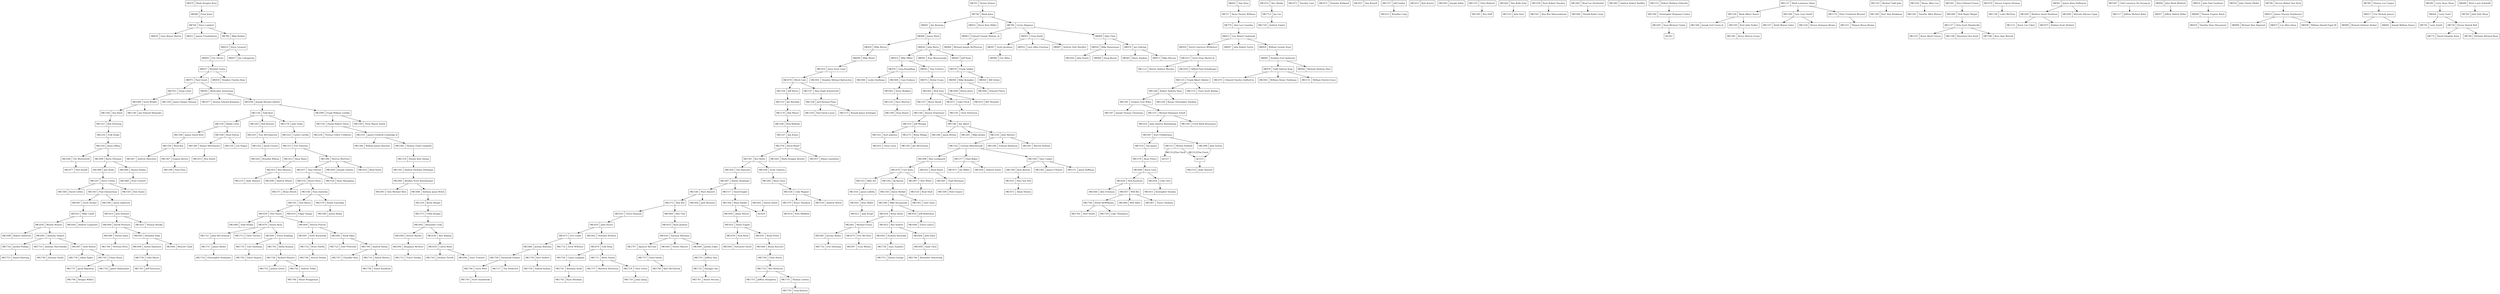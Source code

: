 digraph "Theta Kappa Zeta Family Tree" {
  node [shape=record]
  tk1766 [label="ΘK1766|Keegan Wilbur"]
  tk1765 [label="ΘK1765|Scott Szatkowski"]
  tk1764 [label="ΘK1764|Tyler Smith"]
  tk1763 [label="ΘK1763|Jeff Patterson"]
  tk1762 [label="ΘK1762|Davis Nygren"]
  tk1761 [label="ΘK1761|Austin Niccum"]
  tk1760 [label="ΘK1760|Kyle McClintick"]
  tk1759 [label="ΘK1759|Greg Komora"]
  tk1758 [label="ΘK1758|Taylor Knoblock"]
  tk1757 [label="ΘK1757|Matthew Knierman"]
  tk1756 [label="ΘK1756|Sailesh Kadam"]
  tk1755 [label="ΘK1755|Jeffery Humphrey"]
  tk1754 [label="ΘK1754|Christopher Hockaden"]
  tk1753 [label="ΘK1753|Daniel Hartung"]
  tk1752 [label="ΘK1752|Joshua Green"]
  tk1751 [label="ΘK1751|Dustin George"]
  tk1750 [label="ΘK1750|Andrew Fowler"]
  tk1749 [label="ΘK1749|Steven Doolan"]
  tk1748 [label="ΘK1748|Shane Bruggeman"]
  tk1747 [label="ΘK1747|Chandler Bass"]
  tk1746 [label="ΘK1746|Alexander Armstrong"]
  tk1745 [label="ΘK1745|Ryan Abraham"]
  tk1744 [label="ΘK1744|Gavin West"]
  tk1744 -> tk1765

  tk1743 [label="ΘK1743|Zachary Terrell"]
  tk1742 [label="ΘK1742|Andrew Tebbe"]
  tk1742 -> tk1748

  tk1741 [label="ΘK1741|Brandon Stahl"]
  tk1741 -> tk1745

  tk1740 [label="ΘK1740|Zachary Smith"]
  tk1739 [label="ΘK1739|Kurt Seibert"]
  tk1739 -> tk1756

  tk1738 [label="ΘK1738|Isaac Sanders"]
  tk1738 -> tk1751

  tk1737 [label="ΘK1737|Jacob Rigelman"]
  tk1737 -> tk1766

  tk1736 [label="ΘK1736|Colin Myers"]
  tk1736 -> tk1763

  tk1735 [label="ΘK1735|Thomas Lowrey"]
  tk1735 -> tk1759

  tk1734 [label="ΘK1734|Junyi Jiang"]
  tk1733 [label="ΘK1733|Cole Hardman"]
  tk1733 -> tk1762

  tk1732 [label="ΘK1732|Eric Downing"]
  tk1731 [label="ΘK1731|James Butler"]
  tk1731 -> tk1754

  tk1730 [label="ΘK1730|Adam Zigler"]
  tk1729 [label="ΘK1729|Luke Thompson"]
  tk1728 [label="ΘK1728|Richard Shomer"]
  tk1728 -> tk1742, tk1752

  tk1727 [label="ΘK1727|Sunil Satish"]
  tk1727 -> tk1760

  tk1726 [label="ΘK1726|James Rademaker"]
  tk1725 [label="ΘK1725|Zhengyu Qin"]
  tk1725 -> tk1761

  tk1724 [label="ΘK1724|Jordon Phillips"]
  tk1724 -> tk1753

  tk1723 [label="ΘK1723|Dale Pedzinski"]
  tk1722 [label="ΘK1722|Brian Padilla"]
  tk1722 -> tk1749

  tk1721 [label="ΘK1721|John McCormack"]
  tk1721 -> tk1731

  tk1720 [label="ΘK1720|Casey Langdale"]
  tk1720 -> tk1741

  tk1719 [label="ΘK1719|Alex Kittleson"]
  tk1719 -> tk1735, tk1755

  tk1718 [label="ΘK1718|Chris Green"]
  tk1718 -> tk1734

  tk1717 [label="ΘK1717|Tim Diedriech"]
  tk1716 [label="ΘK1716|Dalton Barnes"]
  tk1716 -> tk1758

  tk1715 [label="ΘK1715|Joe Lee"]
  tk1715 -> tk1750

  tk1714 [label="ΘK1714|Drew Williams"]
  tk1713 [label="ΘK1713|Chris Turturo"]
  tk1712 [label="ΘK1712|Travis Tanaka"]
  tk1711 [label="ΘK1711|Brett Sneed"]
  tk1711 -> tk1718, tk1757

  tk1710 [label="ΘK1710|Anthony Shevchenko"]
  tk1710 -> tk1740

  tk1709 [label="ΘK1709|Andrew Reedy"]
  tk1709 -> tk1716, tk1747

  tk1708 [label="ΘK1708|Derek McWilliams"]
  tk1708 -> tk1729, tk1764

  tk1707 [label="ΘK1707|Spencer McCune"]
  tk1707 -> tk1727

  tk1706 [label="ΘK1706|Nicholas Klein"]
  tk1705 [label="ΘK1705|Dyllin Kinman"]
  tk1705 -> tk1728

  tk1704 [label="ΘK1704|Chris Hoorn"]
  tk1704 -> tk1719

  tk1703 [label="ΘK1703|Ethan Hixon"]
  tk1703 -> tk1726, tk1737

  tk1701 [label="ΘK1701|Jeffrey Han"]
  tk1701 -> tk1725

  tk1700 [label="ΘK1700|Zachariah Dunbar"]
  tk1700 -> tk1744, tk1717

  tk1699 [label="ΘK1699|Andy Chen"]
  tk1699 -> tk1746

  tk1698 [label="ΘK1698|Robert Anderton"]
  tk1697 [label="ΘK1697|Evan Wilson"]
  tk1696 [label="ΘK1696|Isaac Trimmer"]
  tk1695 [label="ΘK1695|Travis Stallings"]
  tk1695 -> tk1705, tk1733

  tk1694 [label="ΘK1694|Nathaniel Smith"]
  tk1693 [label="ΘK1693|Zachary Reynolds"]
  tk1693 -> tk1738

  tk1692 [label="ΘK1692|Benjamin McNees"]
  tk1692 -> tk1712

  tk1691 [label="ΘK1691|Scott Kucharski"]
  tk1691 -> tk1722

  tk1690 [label="ΘK1690|Austin Hayhurst"]
  tk1690 -> tk1736

  tk1689 [label="ΘK1689|Todd Deskin"]

  tk1688 [label="ΘK1688|Jeremy Bultema"]
  tk1688 -> tk1700, tk1739

  tk1687 [label="ΘK1687|Seth Bowen"]
  tk1687 -> tk1703, tk1730

  tk1685 [label="ΘK1685|Jeremy Bailey"]
  tk1685 -> tk1732

  tk1684 [label="ΘK1684|Will Adler"]
  tk1683 [label="ΘK1683|Daniel Skinner"]
  tk1682 [label="ΘK1682|Derik Sikes"]
  tk1682 -> tk1709, tk1723

  tk1681 [label="ΘK1681|Anthony Seibert"]
  tk1681 -> tk1687, tk1710, tk1724

  tk1680 [label="ΘK1680|Durias Samz"]
  tk1680 -> tk1706

  tk1679 [label="ΘK1679|Austin Ryan"]
  tk1679 -> tk1713, tk1695, tk1721

  tk1678 [label="ΘK1678|Nick Reed"]
  tk1678 -> tk1694

  tk1675 [label="ΘK1675|Eric McClure"]
  tk1675 -> tk1697

  tk1674 [label="ΘK1674|Alec Manke"]
  tk1674 -> tk1715

  tk1673 [label="ΘK1673|Eric Liobis"]
  tk1673 -> tk1688, tk1714

  tk1672 [label="ΘK1672|Timothy Lane"]
  tk1671 [label="ΘK1671|Nicholas Kirkland"]
  tk1670 [label="ΘK1670|Erik Hoeg"]
  tk1670 -> tk1711, tk1720

  tk1669 [label="ΘK1669|Jordon Eaker"]
  tk1669 -> tk1701

  tk1668 [label="ΘK1668|Josh Dash"]
  tk1668 -> tk1699

  tk1667 [label="ΘK1667|Travis Clarkson"]
  tk1666 [label="ΘK1666|Bryan Buccieri"]
  tk1666 -> tk1704

  tk1664 [label="ΘK1664|Steven Proctor"]
  tk1664 -> tk1682, tk1691

  tk1662 [label="ΘK1662|Nicholas McNees"]
  tk1662 -> tk1670

  tk1661 [label="ΘK1661|Michael Fuson"]
  tk1661 -> tk1675, tk1685

  tk1660 [label="ΘK1660|Wescott Clark"]
  tk1659 [label="ΘK1659|Calvin Bush"]
  tk1659 -> tk1696, tk1743

  tk1657 [label="ΘK1657|Will Bro"]
  tk1657 -> tk1708, tk1667, tk1684

  tk1656 [label="ΘK1656|Wesley Benner"]
  tk1656 -> tk1681, tk1698

  tk1655 [label="ΘK1655|John Zeiser"]
  tk1655 -> tk1662, tk1673

  tk1653 [label="ΘK1653|Kristopher Stuckey"]
  tk1652 [label="ΘK1652|Ben Seibert"]
  tk1652 -> tk1668, tk1693

  tk1651 [label="ΘK1651|Brad Pruett"]
  tk1651 -> tk1666

  /*tk1650 [label="ΘK1650|Michael Mast"]*/
  tk1649 [label="ΘK1649|Steven Mardis"]
  tk1649 -> tk1692

  tk1648 [label="ΘK1648|Travis Lemco"]
  tk1646 [label="ΘK1646|Alex Freeman"]
  tk1645 [label="ΘK1645|Brandon Duke"]
  tk1645 -> tk1690, tk1660

  tk1644 [label="ΘK1644|Andrew Carpenter"]
  tk1643 [label="ΘK1643|Zachary Bierhaus"]
  tk1643 -> tk1669, tk1683, tk1707

  tk1640 [label="ΘK1640|Derek Petersen"]
  tk1640 -> tk1645, tk1680

  tk1639 [label="ΘK1639|Thor Nearn"]
  tk1639 -> tk1689, tk1664, tk1679

  tk1636 [label="ΘK1636|Alex Mahlan"]
  tk1636 -> tk1659

  tk1635 [label="ΘK1635|Ryan Jackson"]
  tk1635 -> tk1643

  tk1634 [label="ΘK1634|Brian Hicks"]
  tk1634 -> tk1652, tk1661

  tk1633 [label="ΘK1633|Flavel Heyman"]
  tk1633 -> tk1655

  tk1632 [label="ΘK1632|Dylan Engels"]
  tk1632 -> tk1651, tk1678

  /*tk1631 [label="ΘK1631|Trevor Akers"]*/
  /*tk1630 [label="ΘK1630|Ronald Wuerdeman"]*/
  /*tk1629 [label="ΘK1629|Christian Sweeney"]*/
  /*tk1628 [label="ΘK1628|Daniel Liechty"]*/
  tk1627 [label="ΘK1627|Dan Kinsell"]
  tk1626 [label="ΘK1626|Nick Kaufman"]
  tk1626 -> tk1646, tk1657

  tk1624 [label="ΘK1624|Cody Getz"]
  tk1624 -> tk1653

  tk1623 [label="ΘK1623|Mike Cahill"]
  tk1623 -> tk1644, tk1656

  tk1622 [label="ΘK1622|Thomas Brooks"]
  /*tk1621 [label="ΘK1621|Austin Matt"]*/
  /*tk1620 [label="ΘK1620|Anthony Varner"]*/
  tk1619 [label="ΘK1619|Edgar Vargas"]
  /*tk1618 [label="ΘK1618|"]*/
  /*tk1617 [label="ΘK1617|Adam Sollman"]*/
  tk1616 [label="ΘK1616|Jeff Rubitshun"]
  tk1616 -> tk1648

  tk1614 [label="ΘK1614|Seth Mihlfeld"]
  tk1613 [label="ΘK1613|Brandon Long"]
  tk1612 [label="ΘK1612|Kyle Kustra"]
  tk1611 [label="ΘK1611|John Kropf"]
  tk1610 [label="ΘK1610|Josh Howard"]
  tk1610 -> tk1640, tk1622

  tk1609 [label="ΘK1609|Adam Hirsch"]
  tk1609 -> tk1632

  tk1608 [label="ΘK1608|Alex Fine"]
  tk1608 -> tk1635

  tk1607 [label="ΘK1607|Scott Decker"]
  tk1607 -> tk1623

  /*tk1606 [label="ΘK1606|Keith Cooper"]*/
  tk1605 [label="ΘK1605|Alexander Cook"]
  tk1605 -> tk1636, tk1649

  tk1604 [label="ΘK1604|Josh Bronson"]
  tk1603 [label="ΘK1603|Joseph Aubin"]
  tk1602 [label="ΘK1602|Dustin Smith"]
  tk1602 -> tk1629

  tk1601 [label="ΘK1601|Ross Miller"]
  tk1601 -> tk1611

  tk1600 [label="ΘK1600|Kevin Lind"]
  tk1600 -> tk1624, tk1626

  tk1598 [label="ΘK1598|Aaron Anderson"]
  tk1598 -> tk1610

  tk1591 [label="ΘK1591|Neil Myers"]
  tk1591 -> tk1619, tk1639

  tk1588 [label="ΘK1588|Mike Kruszynski"]
  tk1588 -> tk1634, tk1616

  /*tk1587 [label="ΘK1587|Craig Kedrowski"]*/
  tk1585 [label="ΘK1585|Ben Hoff"]
  /*tk1583 [label="ΘK1583|Gabe Golcher"]*/
  tk1580 [label="ΘK1580|Justin Bailey"]
  tk1579 [label="ΘK1579|Bruce Thackery"]
  tk1579 -> tk1614

  tk1576 [label="ΘK1576|Ryan Prince"]
  tk1576 -> tk1600

  tk1574 [label="ΘK1574|Andy Nuetzel"]
  tk1573 [label="ΘK1573|Collin Krepps"]
  tk1573 -> tk1605

  tk1572 [label="ΘK1572|Bob Iles"]
  tk1572 -> tk1608, tk1633

  tk1571 [label="ΘK1571|Brian Hirsch"]
  tk1570 [label="ΘK1570|Brady Eastridge"]
  tk1570 -> tk1580

  tk1568 [label="ΘK1568|David Corbin"]
  tk1566 [label="ΘK1566|Brian Barker"]
  tk1566 -> tk1609, tk1629

  tk1565 [label="ΘK1565|Tyler Aune"]

  tk1563 [label="ΘK1563|Paul Zimmerman"]
  tk1563 -> tk1598, tk1607

  tk1559 [label="ΘK1559|Andrew Morin"]
  tk1558 [label="ΘK1558|Aaron Merkel"]
  tk1558 -> tk1565, tk1588

  tk1554 [label="ΘK1554|Jason LaBella"]
  tk1554 -> tk1601

  tk1546 [label="ΘK1546|Marc Bassett"]
  tk1546 -> tk1572, tk1604

  tk1544 [label="ΘK1544|Stan Zaremba"]
  tk1544 -> tk1570, tk1591

  tk1543 [label="ΘK1543|Ron Stanis"]
  /*tk1542 [label="ΘK1542|Adam Sekela"]*/
  /*tk1541 [label="ΘK1541|Jon Reeves"]*/
  /*tk1540 [label="ΘK1540|Keith Huster"]*/
  /*tk1539 [label="ΘK1539|Jim Howard"]*/
  /*tk1538 [label="ΘK1538|Paul Gross"]*/
  tk1537 [label="ΘK1537|Jeff Gordon"]
  tk1537 -> tk1613

  /*tk1536 [label="ΘK1536|Matt Domoradzki"]*/
  tk1535 [label="ΘK1535|Chris Bohnert"]
  tk1535 -> tk1585

  /*tk1534 [label="ΘK1534|Steve Beccia"]*/
  tk1533 [label="ΘK1533|Billy Art"]
  tk1533 -> tk1554

  tk1532 [label="ΘK1532|Kevin Olsen"]
  tk1532 -> tk1544, tk1571

  /*tk1531 [label="ΘK1531|Jeff Iten"]*/
  /*tk1530 [label="ΘK1530|David Whitman"]*/
  tk1529 [label="ΘK1529|Brent Weigel"]
  tk1529 -> tk1573

  tk1528 [label="ΘK1528|Cody Wagner"]
  tk1528 -> tk1559, tk1579

  tk1524 [label="ΘK1524|Brad Stull"]
  tk1520 [label="ΘK1520|Ryan Monaghan"]
  tk1519 [label="ΘK1519|Andy Maxson"]
  tk1517 [label="ΘK1517|David Kugler"]
  tk1517 -> tk1566

  tk1514 [label="ΘK1514|Tim James"]
  tk1514 -> tk1576

  tk1513 [label="ΘK1513|Wilson Hubbell"]
  tk1513 -> tk1557, 

  tk1512 [label="ΘK1512|Tim Finch"]
  tk1512 -> tk1574

  tk1510 [label="ΘK1510|John Doty"]
  tk1509 [label="ΘK1509|Nick Cramer"]
  tk1507 [label="ΘK1507|Steve Corbin"]
  tk1507 -> tk1543, tk1563, tk1568

  tk1502 [label="ΘK1502|RJ Barton"]
  tk1502 -> tk1558

  tk1501 [label="ΘK1501|Alan Roy Balasundaram"]
  /*tk1500 [label="ΘK1500|Chase Anderson"]*/
  tk1498 [label="ΘK1498|Andrew Wlazlo"]
  tk1497 [label="ΘK1497|Clint White"]
  tk1497 -> tk1524

  tk1496 [label="ΘK1496|Josh Sutton"]
  tk1496 -> tk1512

  /*tk1495 [label="ΘK1495|Ed Stapanon"]*/
  /*tk1494 [label="ΘK1494|Christopher Charles Schantz"]*/
  tk1493 [label="ΘK1493|Glen Michael Ritzi"]
  /*tk1492 [label="ΘK1492|John William Meyer III"]*/
  /*tk1491 [label="ΘK1491|Eric Michael Kleen"]*/
  /*tk1490 [label="ΘK1490|Nathaniel Alan Irwin"]*/
  tk1489 [label="ΘK1489|Jim Hicks"]
  tk1489 -> tk1507

  tk1488 [label="ΘK1488|Scott Grenert"]
  tk1487 [label="ΘK1487|Shawn Denlinger"]
  tk1487 -> tk1517, tk1546

  tk1485 [label="ΘK1485|Ryan Claus"]
  tk1485 -> tk1528

  tk1484 [label="ΘK1484|Donald Keith Casey"]
  tk1483 [label="ΘK1483|Andrew Robert Barkley"]
  tk1482 [label="ΘK1482|Brad Lee Zenthoefer"]
  tk1482 -> tk1484

  tk1481 [label="ΘK1481|Chad Wiseman"]
  tk1481 -> tk1509

  tk1480 [label="ΘK1480|Anthony Jason Welch"]
  tk1480 -> tk1529

  /*tk1479 [label="ΘK1479|John David Trimble"]*/
  tk1478 [label="ΘK1478|Curt Stutz"]
  tk1478 -> tk1497, tk1502, tk1533

  tk1477 [label="ΘK1477|Neil Seneff"]

  tk1472 [label="ΘK1472|Adam Nelson"]
  tk1471 [label="ΘK1471|Joe Miller"]

  tk1466 [label="ΘK1466|Shawn Dooley"]
  tk1466 -> tk1488

  /*tk1465 [label="ΘK1465|Jarrod Marcum Dobson"]*/
  /*tk1464 [label="ΘK1464|Micahel Reid Torosian"]*/
  /*tk1463 [label="ΘK1463|Richard McSweeney Tate"]*/
  tk1462 [label="ΘK1462|Ben Kelly Schy"]
  tk1462 -> tk1510

  /*tk1461 [label="ΘK1461|Bryan Ross Rushing"]*/
  tk1460 [label="ΘK1460|Bradley Scott Rosenberger"]
  tk1460 -> tk1480, tk1493

  /*tk1459 [label="ΘK1459|Douglas Allen Pulskamp"]*/
  tk1458 [label="ΘK1458|Kent Robert Paschen"]
  tk1458 -> tk1501

  tk1457 [label="ΘK1457|Tony Parrish"]
  tk1457 -> tk1532, tk1520

  tk1455 [label="ΘK1455|Ben Maxson"]
  tk1455 -> tk1498, tk1519

  tk1452 [label="ΘK1452|Brad Henry"]
  tk1452 -> tk1481

  tk1450 [label="ΘK1450|Tim Hancock"]
  tk1450 -> tk1487

  tk1449 [label="ΘK1449|Joseph Guthrie"]
  tk1447 [label="ΘK1447|Kurt Fledderman"]
  tk1447 -> tk1496, tk1514

  /*tk1446 [label="ΘK1446|Justin Tai Dodds"]*/
  tk1445 [label="ΘK1445|Sean Michael Conley"]
  tk1445 -> tk1561

  /*tk1444 [label="ΘK1444|Jesse Dean Comer"]*/
  tk1443 [label="ΘK1443|Mark Douglas Bessler"]
  /*tk1442 [label="ΘK1442|Peter Richard Allabaugh"]*/
  /*tk1441 [label="ΘK1441|Andrew Joseph Zehnder"]*/
  tk1440 [label="ΘK1440|Tim Wuestefeld"]
  tk1440 -> tk1477

  tk1437 [label="ΘK1437|Rimas Gozulaitis"]
  tk1436 [label="ΘK1436|Scott Chasten"]
  tk1436 -> tk1485

  tk1435 [label="ΘK1435|Nate Van Sell"]
  tk1435 -> tk1472

  tk1434 [label="ΘK1434|Andrew Smith"]
  tk1432 [label="ΘK1432|Brad North"]
  tk1422 [label="ΘK1422|Chris Curry"]
  tk1420 [label="ΘK1420|Brandon Wilson"]
  tk1415 [label="ΘK1415|Ben Smith"]
  tk1412 [label="ΘK1412|Ryan Rizzo"]
  tk1412 -> tk1455

  tk1410 [label="ΘK1410|John Andrew Rennekamp"]
  tk1410 -> tk1447

  tk1409 [label="ΘK1409|Barry Portman"]
  tk1409 -> tk1489, tk1466

  tk1407 [label="ΘK1407|Andrew Maschino"]
  tk1406 [label="ΘK1406|Ben Lyndgaard"]
  tk1406 -> tk1478, tk1452

  tk1399 [label="ΘK1399|Paul Flory"]
  /*tk1398 [label="ΘK1398|Jeremy Jay Flamion"]*/
  /*tk1397 [label="ΘK1397|Earl Anthony Escobar"]*/
  /*tk1396 [label="ΘK1396|Jeffery Thomas Epperson"]*/
  tk1395 [label="ΘK1395|Andrew Nicholas Denlinger"]
  tk1395 -> tk1460

  tk1394 [label="ΘK1394|Christopher Benjamin Conley"]
  tk1394 -> tk1445

  /*tk1393 [label="ΘK1393|Bradley Evan Comer"]*/
  /*tk1392 [label="ΘK1392|Jason Brian Bunselmeier"]*/
  tk1391 [label="ΘK1391|Ken Bedel"]
  tk1391 -> tk1436, tk1450

  tk1390 [label="ΘK1390|Kyle Bartow"]
  tk1390 -> tk1435

  tk1389 [label="ΘK1389|Shawn Wischmeier"]
  tk1389 -> tk1415

  tk1387 [label="ΘK1387|Eugene Rector"]
  tk1387 -> tk1399

  tk1385 [label="ΘK1385|James O'Dwyer"]
  tk1384 [label="ΘK1384|Marcos Martinez"]
  tk1384 -> tk1457, tk1432, tk1449

  /*tk1383 [label="ΘK1383|John Daniel Lazar"]*/
  /*tk1382 [label="ΘK1382|Jeffery Lee Foale"]*/
  tk1381 [label="ΘK1381|Bruce Warren Evans"]
  /*tk1380 [label="ΘK1380|Justing Patrick Coakley"]*/
  /*tk1379 [label="ΘK1379|Steven Michael Berg"]*/
  tk1378 [label="ΘK1378|David Bedel"]
  tk1378 -> tk1391, tk1437, tk1443

  tk1377 [label="ΘK1377|Chad Baker"]
  tk1377 -> tk1434, tk1471

  tk1371 [label="ΘK1371|Jason Hoffman"]
  tk1356 [label="ΘK1356|Brad Key"]
  tk1356 -> tk1387, tk1407

  tk1352 [label="ΘK1352|Aaron French"]
  tk1352 -> tk1420

  tk1350 [label="ΘK1350|Jason Effing"]
  tk1350 -> tk1409, tk1440

  tk1349 [label="ΘK1349|Tony Cooper"]
  tk1349 -> tk1390, tk1385, tk1371

  tk1348 [label="ΘK1348|Joseph Earl Coons Jr."]
  tk1347 [label="ΘK1347|Joseph Thomas Chowning"]
  tk1346 [label="ΘK1346|Kurt Alan Brinkman"]
  tk1345 [label="ΘK1345|Erick Mark Breneman"]
  /*tk1344 [label="ΘK1344|Mark Allen Bower"]*/
  /*tk1343 [label="ΘK1343|Phillip Kent Becher"]*/
  tk1342 [label="ΘK1342|Timothy Allen Watson"]
  /*tk1341 [label="ΘK1341|John Thomas Treager"]*/
  /*tk1340 [label="ΘK1340|Eric Dale Steele"]*/
  /*tk1339 [label="ΘK1339|Mark Alan Sparks"]*/
  /*tk1338 [label="ΘK1338|Michael Levi Seals"]*/
  tk1337 [label="ΘK1337|Michael Benjamin Schall"]
  tk1337 -> tk1345, tk1410

  tk1335 [label="ΘK1335|Les Nugen"]
  tk1332 [label="ΘK1332|Cortney Mittelsteadt"]
  tk1332 -> tk1349, tk1377, tk1406

  /*tk1331 [label="ΘK1331|Michael Brady Mitchell"]*/
  /*tk1330 [label="ΘK1330|Erin Michael Meyer"]*/
  tk1329 [label="ΘK1329|Paul David Laune"]
  /*tk1328 [label="ΘK1328|Kenneth Michael Labhart"]*/
  tk1327 [label="ΘK1327|Jim Kuntz"]
  tk1327 -> tk1378

  tk1325 [label="ΘK1325|Kurt Johnson"]
  tk1325 -> tk1422

  /*tk1324 [label="ΘK1324|Jeff Duane Johnson"]*/
  /*tk1323 [label="ΘK1323|Daniel Lawrence Janko"]*/
  tk1322 [label="ΘK1322|Michael Todd Jahn"]
  tk1322 -> tk1346
  /*tk1321 [label="ΘK1321|Shannon Wayne Holmes"]*/
  /*tk1320 [label="ΘK1320|Michael Alan Haskins"]*/
  /*tk1319 [label="ΘK1319|Mark Andrew Harris"]*/
  tk1318 [label="ΘK1318|Dennis Kyle Hamm"]
  tk1318 -> tk1395

  /*tk1317 [label="ΘK1317|Donal Eugene Gower"]*/
  /*tk1316 [label="ΘK1316|Ryan Michael Ferris"]*/
  tk1315 [label="ΘK1315|Eric Fentress"]
  tk1315 -> tk1384, tk1412

  /*tk1314 [label="ΘK1314|Patrick Jay Faist"]*/
  /*tk1313 [label="ΘK1313|Jeremy Christopher Effing"]*/
  tk1312 [label="ΘK1312|Robert Mathew Edwards"]
  tk1312 -> tk1394

  /*tk1311 [label="ΘK1311|Cash Earl Canfield"]*/
  /*tk1310 [label="ΘK1310|Chad Everett Brummett"]*/
  /*tk1309 [label="ΘK1309|John Henry Brown"]*/
  tk1308 [label="ΘK1308|James David Britt"]
  tk1308 -> tk1356

  /*tk1307 [label="ΘK1307|William Sean Bowen"]*/
  tk1306 [label="ΘK1306|William James Boucher"]
  tk1305 [label="ΘK1305|Jim McGeowan"]
  tk1302 [label="ΘK1302|Gregory Scot Wiley"]
  tk1302 -> tk1337, tk1347

  tk1300 [label="ΘK1300|Brad Sutton"]
  tk1300 -> tk1335, tk1389

  tk1296 [label="ΘK1296|Edward Robinson"]
  tk1295 [label="ΘK1295|Kurt John Parker"]
  tk1295 -> tk1381

  /*tk1294 [label="ΘK1294|Michael Wayne Palmer"]*/
  tk1293 [label="ΘK1293|Troy McClamroch"]
  tk1293 -> tk1352

  /*tk1292 [label="ΘK1292|Stephen Eric Mattingly"]*/
  /*tk1291 [label="ΘK1291|Todd James Lemon"]*/
  /*tk1290 [label="ΘK1290|Michael Thomas Kerrick"]*/
  /*tk1289 [label="ΘK1289|David Edward Huey"]*/
  /*tk1288 [label="ΘK1288|Arthur Nello Giannini, Jr."]*/
  /*tk1287 [label="ΘK1287|Paul Joseph Fessel"]*/
  /*tk1286 [label="ΘK1286|Mark Anthony Didat"]*/
  /*tk1285 [label="ΘK1285|Richard Allen Davis, Jr."]*/
  /*tk1284 [label="ΘK1284|Anthony Robert Dall"]*/
  /*tk1283 [label="ΘK1283|Richard James Comer, Jr."]*/
  tk1282 [label="ΘK1282|Thomas Clark Campbell"]
  tk1282 -> tk1318

  tk1281 [label="ΘK1281|Warren Bullock"]
  tk1280 [label="ΘK1280|Jason Brown"]

  tk1275 [label="ΘK1275|Brian Whipp"]
  tk1275 -> tk1305

  /*tk1274 [label="ΘK1274|Andrew Keith Strin"]*/
  tk1273 [label="ΘK1273|Ronald James Schwipps"]

  /*tk1272 [label="ΘK1272|Thomas Corey Schultz"]*/
  /*tk1271 [label="ΘK1271|James Williams Rhoades"]*/
  /*tk1270 [label="ΘK1270|Anthony Edward Pullen"]*/
  /*tk1269 [label="ΘK1269|Eric William Paul"]*/
  /*tk1268 [label="ΘK1268|Gregory John Orschell"]*/
  /*tk1267 [label="ΘK1267|Eric Ronald Meyer"]*/
  /*tk1266 [label="ΘK1266|Norman Scott McKnight"]*/
  /*tk1265 [label="ΘK1265|Steven Gregory Magruder"]*/
  /*tk1264 [label="ΘK1264|Michael Jon Lehr"]*/
  /*tk1263 [label="ΘK1263|Daniel Anthony Krieg"]*/
  /*tk1262 [label="ΘK1262|Eric Julius Koetter"]*/
  tk1261 [label="ΘK1261|Mike Jordan"]

  tk1258 [label="ΘK1258|Bryan Christopher Hankins"]
  tk1257 [label="ΘK1257|Keith Wayne Galey"]
  tk1256 [label="ΘK1256|Thomas Edwin Finkbiner"]
  tk1255 [label="ΘK1255|Erik Drake"]
  tk1255 -> tk1350

  /*tk1254 [label="ΘK1254|Chad Anthony Dieselberg"]*/
  /*tk1253 [label="ΘK1253|Ralph LeRoy Coryea III"]*/
  /*tk1252 [label="ΘK1252|Marc Herve Champagne"]*/
  tk1251 [label="ΘK1251|Thomas Bryan Brown"]
  /*tk1250 [label="ΘK1250|Brian Scott Babillis"]*/
  /*tk1249 [label="ΘK1249|Andrew Charles Edwards"]*/
  tk1248 [label="ΘK1248|Rick Wilhelm"]
  tk1248 -> tk1327

  tk1244 [label="ΘK1244|Robert Andrew Shea"]
  tk1244 -> tk1258, tk1302

  /*tk1243 [label="ΘK1243|Derek Russel Sharp"]*/
  /*tk1242 [label="ΘK1242|Reese Allen Scott"]*/
  /*tk1241 [label="ΘK1241|Mark Joseph Schmelzer"]*/
  /*tk1240 [label="ΘK1240|Gary Lee Ruston"]*/
  /*tk1239 [label="ΘK1239|Douglas John Rosenberger"]*/
  tk1238 [label="ΘK1238|Joel Richard Plaas"]
  tk1238 -> tk1273, tk1329

  /*tk1237 [label="ΘK1237|Chris Steven Peak"]*/
  /*tk1236 [label="ΘK1236|Steve Michael Niemann"]*/
  tk1235 [label="ΘK1235|Jeff Morgan"]
  tk1235 -> tk1325, tk1275

  tk1234 [label="ΘK1234|John Meister"]
  tk1234 -> tk1281, tk1296, tk1332

  /*tk1233 [label="ΘK1233|John Benjamin Maze"]*/
  /*tk1232 [label="ΘK1232|Todd William Latterell"]*/
  tk1231 [label="ΘK1231|James Fredrick Goodridge II"]
  tk1231 -> tk1282, tk1306

  tk1230 [label="ΘK1230|Bobby Getts"]
  tk1230 -> tk1300, tk1308

  /*tk1229 [label="ΘK1229|Brian Charles Frazier"]*/
  tk1228 [label="ΘK1228|Mark Albert Durno"]
  tk1228 -> tk1295, tk1348

  tk1227 [label="ΘK1227|Bob DeYoung"]
  tk1227 -> tk1255

  tk1226 [label="ΘK1226|Shane Allen Cox"]
  tk1226 -> tk1342

  tk1225 [label="ΘK1225|Kevin Ward Coryea"]
  tk1222 [label="ΘK1222|Carlos Carrillo"]
  tk1222 -> tk1315

  tk1220 [label="ΘK1220|Steven Dewayne Brown"]
  tk1208 [label="ΘK1208|Gary Lynn Smith"]
  tk1208 -> tk1220, tk1257

  tk1203 [label="ΘK1203|Rod Retzner"]
  tk1203 -> tk1293

  tk1198 [label="ΘK1198|Raymond Glen Kroll"]
  /*tk1197 [label="ΘK1197|Anthony Kevin Kochert"]*/
  /*tk1196 [label="ΘK1196|Greg William Klem"]*/
  /*tk1195 [label="ΘK1195|Brian Hale Jones"]*/
  /*tk1194 [label="ΘK1194|Timothy Michael Hofer"]*/
  /*tk1193 [label="ΘK1193|Wade Ellis Hedrick"]*/
  tk1192 [label="ΘK1192|Daniel Robert Flynn"]
  tk1192 -> tk1231, tk1256

  /*tk1191 [label="ΘK1191|James William Eliot"]*/
  /*tk1190 [label="ΘK1190|Kevin Scott Cook"]*/
  tk1189 [label="ΘK1189|Sean Bower"]
  tk1186 [label="ΘK1186|Jim Albert"]
  tk1186 -> tk1280, tk1261, tk1234
  tk1180 [label="ΘK1180|Ross Alan Worrall"]
  tk1179 [label="ΘK1179|Peter Frederick Wentzel"]
  tk1179 -> tk1251

  tk1178 [label="ΘK1178|John Vicke"]
  tk1178 -> tk1222

  tk1170 [label="ΘK1170|Bob Meyer"]
  tk1170 -> tk1248

  tk1166 [label="ΘK1166|Dan Klein"]
  tk1166 -> tk1227

  tk1155 [label="ΘK1155|Tracy Scott Bishop"]
  tk1152 [label="ΘK1152|Joe Witulski"]
  tk1152 -> tk1170

  /*tk1151 [label="ΘK1151|Mark Edward Tebbe"]*/
  /*tk1150 [label="ΘK1150|David Edward Stringfield"]*/
  tk1149 [label="ΘK1149|Terry Wayne Smith"]
  /*tk1148 [label="ΘK1148|Steven Ralph Schwaiger"]*/
  tk1147 [label="ΘK1147|Alan Hugh Schoonveld"]
  tk1147 -> tk1238

  tk1146 [label="ΘK1146|Dennie Schoetmer"]
  tk1146 -> tk1235, tk1186

  /*tk1145 [label="ΘK1145|Michael Joe Robertson"]*/
  /*tk1144 [label="ΘK1144|Kenneth Wayne Roberts"]*/
  /*tk1143 [label="ΘK1143|Douglas Michael Perry"]*/
  /*tk1142 [label="ΘK1142|William Lawrence Parrish"]*/
  /*tk1141 [label="ΘK1141|Kevin Patrick Mowan"]*/
  tk1140 [label="ΘK1140|Jon Edward Molander"]
  /*tk1139 [label="ΘK1139|Kevin Wayne McNelly"]*/
  tk1138 [label="ΘK1138|Lantz McElroy"]
  tk1137 [label="ΘK1137|Chris Scott Mandeville"]
  tk1137 -> tk1180, tk1198, tk1225

  tk1136 [label="ΘK1136|Todd Kost"]
  tk1136 -> tk1178, tk1203, tk1230

  /*tk1135 [label="ΘK1135|Roger Scott Hruskovich"]*/
  /*tk1134 [label="ΘK1134|Todd Michael Herr"]*/
  /*tk1133 [label="ΘK1133|Steven Michael Hanshaw"]*/
  /*tk1132 [label="ΘK1132|Voris Gerald Gresham"]*/
  tk1131 [label="ΘK1131|William Patrick Grace"]
  /*tk1130 [label="ΘK1130|Anthony Michael Gausman"]*/
  /*tk1129 [label="ΘK1129|Mark Walter Forsythe"]*/
  /*tk1128 [label="ΘK1128|Donald Ray Foley"]*/
  tk1127 [label="ΘK1127|Mark Lawrence Dolan"]
  tk1127 -> tk1179, tk1208, tk1228

  /*tk1126 [label="ΘK1126|Darryl Wayne Dixon"]*/
  tk1125 [label="ΘK1125|Frank Albert Didelot"]
  tk1125 -> tk1155, tk1244

  /*tk1124 [label="ΘK1124|John Franklin Didat"]*/
  /*tk1123 [label="ΘK1123|Carl Walter Czarnik"]*/
  /*tk1122 [label="ΘK1122|Mike Sean Connaughton"]*/
  tk1121 [label="ΘK1121|Kevin Lee Coker"]
  /*tk1120 [label="ΘK1120|Andrew William Carter"]*/
  /*tk1119 [label="ΘK1119|Bart Kenneth Bretsch"]*/
  /*tk1118 [label="ΘK1118|Steven Douglas Bensen"]*/
  tk1117 [label="ΘK1117|Jeffrey Michael Belot"]
  /*tk1116 [label="ΘK1116|David Christopher Becktel"]*/
  /*tk1115 [label="ΘK1115|Gary Martin"]*/
  /*tk1114 [label="ΘK1114|Mark Wayne Wiley"]*/
  tk1113 [label="ΘK1113|Martin Andrew Wessler"]
  /*tk1112 [label="ΘK1112|David Turich"]*/
  /*tk1111 [label="ΘK1111|Gerald Wayne Traylor"]*/
  /*tk1110 [label="ΘK1110|Phill Arthur Thomas"]*/
  tk1109 [label="ΘK1109|James Harper Sweney"]
  /*tk1108 [label="ΘK1108|Gregory John Smith"]*/
  tk1107 [label="ΘK1107|Barry Shook"]
  tk1107 -> tk1146

  tk1105 [label="ΘK1105|Chris Patterson"]
  tk1104 [label="ΘK1104|Jeff Myers"]
  tk1104 -> tk1152

  tk1102 [label="ΘK1102|Dave Morrow"]
  tk1102 -> tk1189

  /*tk1101 [label="ΘK1101|Dean August Morretton"]*/
  /*tk1100 [label="ΘK1100|Jonathan E. Mohney"]*/
  tk1099 [label="ΘK1099|Frank William Liedtky"]
  tk1099 -> tk1149, tk1192

  /*tk1098 [label="ΘK1098|Kurt Alan Kelso"]*/
  /*tk1097 [label="ΘK1097|Robert Kenneth Keleher"]*/
  /*tk1096 [label="ΘK1096|John Charles Hanger"]*/
  /*tk1095 [label="ΘK1095|William Michael Gilman"]*/
  /*tk1094 [label="ΘK1094|Scott Anthony Folz"]*/
  /*tk1093 [label="ΘK1093|Dennis Derrick Dobbs"]*/
  /*tk1092 [label="ΘK1092|Mitchell Dean Day"]*/
  tk1091 [label="ΘK1091|Stephen Michael Battocchio"]
  /*tk1090 [label="ΘK1090|Stephen James Doerflinger"]*/
  tk1089 [label="ΘK1089|Scott Wright"]
  tk1089 -> tk1166, tk1140

  /*tk1088 [label="ΘK1088|William Robert Willoughby, Jr."]*/
  /*tk1087 [label="ΘK1087|Robert Leon Wilkins"]*/
  /*tk1086 [label="ΘK1086|Scott Brady Wilcoxson"]*/
  tk1085 [label="ΘK1085|Dick Roger Weigel"]
  tk1085 -> tk1137

  /*tk1084 [label="ΘK1084|Todd Lloyd Troutman"]*/
  /*tk1083 [label="ΘK1083|Michael Alan Sullivan"]*/
  /*tk1082 [label="ΘK1082|Kenneth John Rasche"]*/
  /*tk1081 [label="ΘK1081|Elio Oradai"]*/
  /*tk1080 [label="ΘK1080|Nicholas Okruch, Jr."]*/
  /*tk1079 [label="ΘK1079|Larry Allen Mattingly"]*/
  /*tk1078 [label="ΘK1078|Donald Scot Lands"]*/
  tk1077 [label="ΘK1077|Dennis Edward Koopman"]
  /*tk1076 [label="ΘK1076|Stacy Mark Himes"]*/
  tk1075 [label="ΘK1075|Rodney Scott Herbert"]
  tk1074 [label="ΘK1074|Steven Eugene Harman"]
  tk1074 -> tk1138

  /*tk1073 [label="ΘK1073|Mark Lincon Hamilton"]*/
  tk1072 [label="ΘK1072|Edward Charles Guilford Jr."]
  tk1071 [label="ΘK1071|Gabe Fleck"]
  tk1071 -> tk1105

  tk1070 [label="ΘK1070|Mitch Cain"]
  tk1070 -> tk1104, tk1147

  tk1069 [label="ΘK1069|Bryan Jones"]

  tk1063 [label="ΘK1063|Steve Wubben"]
  tk1063 -> tk1102

  /*tk1062 [label="ΘK1062|Curtis Dean Wehrley"]*/
  tk1061 [label="ΘK1061|William Henry Tiedeman"]
  /*tk1060 [label="ΘK1060|Michael Wayne Tatlock"]*/
  tk1059 [label="ΘK1059|Clifford Paul Schellenger"]
  tk1059 -> tk1125

  /*tk1058 [label="ΘK1058|Robert Dean Schaefer"]*/
  /*tk1057 [label="ΘK1057|Barry William Schaar"]*/
  /*tk1056 [label="ΘK1056|Steven Thomas Sauer"]*/
  /*tk1055 [label="ΘK1055|Steven Paul Nerney"]*/
  /*tk1054 [label="ΘK1054|Kirk Charles Miller"]*/
  /*tk1053 [label="ΘK1053|Keith Brian McConnell"]*/
  /*tk1052 [label="ΘK1052|Chris Eugene McBride"]*/
  tk1051 [label="ΘK1051|Doug Lewis"]
  tk1051 -> tk1089

  /*tk1050 [label="ΘK1050|Eugene Joseph LeBoeuf"]*/
  /*tk1049 [label="ΘK1049|Michael Alan Knecht"]*/
  /*tk1048 [label="ΘK1048|Drew Alan Karnick"]*/
  tk1047 [label="ΘK1047|Colin Laurence Ho-Tseung Jr."]
  tk1047 -> tk1117

  /*tk1046 [label="ΘK1046|Wayne Edwin Heffner"]*/
  tk1045 [label="ΘK1045|Mathew Aaron Hardman"]
  tk1045 -> tk1075, tk1121

  /*tk1044 [label="ΘK1044|Baron Guye Gemmer"]*/
  /*tk1043 [label="ΘK1043|Ronald Harry Garber"]*/
  /*tk1042 [label="ΘK1042|Stephen Lee Fulwider II"]*/
  tk1041 [label="ΘK1041|Dave Edward Freese"]
  tk1041 -> tk1085

  tk1040 [label="ΘK1040|Leslie Duellman"]
  /*tk1039 [label="ΘK1039|Todd Michael D'Orazio"]*/
  tk1038 [label="ΘK1038|Joseph Michael Didelot"]
  tk1038 -> tk1099, tk1136

  /*tk1037 [label="ΘK1037|Brian Lee Dawson"]*/
  /*tk1036 [label="ΘK1036|Donald Gerard Childress"]*/
  /*tk1035 [label="ΘK1035|Neil Joseph Brown"]*/
  /*tk1034 [label="ΘK1034|Glenn Dale Bridwell"]*/
  tk1033 [label="ΘK1033|Bill Thrasher"]
  /*tk1032 [label="ΘK1032|Mark James Evans"]*/
  /*tk1031 [label="ΘK1031|Willie Lowe Davis"]*/
  /*tk1030 [label="ΘK1030|Dennis David Burke"]*/
  /*tk1029 [label="ΘK1029|Bradley Alan Zike"]*/
  /*tk1028 [label="ΘK1028|James Dinsmore Whit"]*/
  /*tk1027 [label="ΘK1027|David Scott Titzer"]*/
  /*tk1026 [label="ΘK1026|Hugh Joseph Thornburg"]*/
  /*tk1025 [label="ΘK1025|Thomas William Tedtman"]*/
  /*tk1024 [label="ΘK1024|Gerard John Tarantino"]*/
  /*tk1023 [label="ΘK1023|Mark Douglas Sieracke"]*/
  /*tk1022 [label="ΘK1022|Steven Joseph Shannon"]*/
  /*tk1021 [label="ΘK1021|John Thomas Sever Jr."]*/
  tk1020 [label="ΘK1020|John Searle"]
  /*tk1019 [label="ΘK1019|Jerry Phillip Rominger"]*/
  /*tk1018 [label="ΘK1018|Damon L. Richards"]*/
  /*tk1017 [label="ΘK1017|Frederick Paul Rasche"]*/
  /*tk1016 [label="ΘK1016|Edward Andrew Oblon"]*/
  /*tk1015 [label="ΘK1015|John Wayne Moranski"]*/
  /*tk1014 [label="ΘK1014|John Francis Messerschmidt"]*/
  /*tk1013 [label="ΘK1013|Scott Alan McCan"]*/
  tk1012 [label="ΘK1012|Terry Dean Martin Jr."]
  tk1012 -> tk1059, tk1113

  /*tk1011 [label="ΘK1011|Scott Dewayne Mabry"]*/
  tk1010 [label="ΘK1010|Jerry Scott Lowe"]
  tk1010 -> tk1070, tk1091

  /*tk1009 [label="ΘK1009|Joseph Stephen Kunkel"]*/
  /*tk1008 [label="ΘK1008|William Charles Hannah Jr."]*/
  /*tk1007 [label="ΘK1007|Christopher Martin Flynn"]*/
  tk1006 [label="ΘK1006|Howard Florus"]
  /*tk1005 [label="ΘK1005|Scott Keith Fennell"]*/
  tk1004 [label="ΘK1004|Cam Erekson"]
  tk1004 -> tk1063

  /*tk1003 [label="ΘK1003|Bradley Thomas Elliot"]*/
  tk1002 [label="ΘK1002|Rick Doss"]
  tk1002 -> tk1033, tk1071, tk1107

  /*tk1001 [label="ΘK1001|Michael Patrick Davison"]*/
  tk1000 [label="ΘK1000|Marcelo Silvano Copat"]
  /*tk999 [label="ΘK999|Edward Bruce Canary"]*/
  /*tk998 [label="ΘK998|Lyman Wesley Busard"]*/
  /*tk997 [label="ΘK997|Troy Scott Bishop"]*/
  /*tk996 [label="ΘK996|Mark Seymon Benstin"]*/
  /*tk995 [label="ΘK995|Timothy Gerard Beer"]*/
  /*tk994 [label="ΘK994|Jay Charles Bartlett"]*/
  /*tk993 [label="ΘK993|Brian Kent Bartels"]*/
  tk992 [label="ΘK992|Mark John Armstrong"]
  tk992 -> tk1038, tk1077, tk1109

  /*tk991 [label="ΘK991|John Mark Burdsall"]*/
  /*tk990 [label="ΘK990|Robert Frederick von Stralendorff"]*/
  /*tk989 [label="ΘK989|Jeffrey Alan Trang"]*/
  /*tk988 [label="ΘK988|J. Harold Sunderlin III"]*/
  /*tk987 [label="ΘK987|William Carl Salomon"]*/
  /*tk986 [label="ΘK986|Ronald Anthony Russo"]*/
  /*tk985 [label="ΘK985|Robert Michael Rouse"]*/
  /*tk984 [label="ΘK984|Stephen John Reynolds"]*/
  /*tk983 [label="ΘK983|Timothy Keith Putty"]*/
  /*tk982 [label="ΘK982|John William Pruett"]*/
  /*tk981 [label="ΘK981|Jeffrey Rene' Nadeau"]*/
  tk980 [label="ΘK980|Eric Miles"]
  tk979 [label="ΘK979|Todd Andrew King"]
  tk979 -> tk1061, tk1072, tk1131

  /*tk978 [label="ΘK978|Joseph Jay Hutson"]*/
  /*tk977 [label="ΘK977|David Eugene Huff"]*/
  tk976 [label="ΘK976|Greg Hempfling"]
  tk976 -> tk1004, tk1040

  tk975 [label="ΘK975|Paul Grush"]
  tk975 -> tk992, tk1051

  /*tk974 [label="ΘK974|Alex Haram Fogelson"]*/
  /*tk973 [label="ΘK973|Brian Keith Fabel"]*/
  tk972 [label="ΘK972|Richie Evans"]
  tk972 -> tk1002

  /*tk971 [label="ΘK971|Robert Alan Downs"]*/
  /*tk970 [label="ΘK970|Chester Hal Crow"]*/
  /*tk969 [label="ΘK969|Kenneth Joseph Carpenter"]*/
  tk968 [label="ΘK968|Doug Byrum"]
  /*tk967 [label="ΘK967|Joseph Edward Burns"]*/
  /*tk966 [label="ΘK966|Mike John Brost"]*/
  /*tk965 [label="ΘK965|Richart Isaacs Brinly"]*/
  /*tk964 [label="ΘK964|Charleton Langston Berk"]*/
  /*tk963 [label="ΘK963|Alan Matthew Avery"]*/
  /*tk962 [label="ΘK962|Peter Danial Alvey "]*/
  /*tk961 [label="ΘK961|David Brian Marcadis"]*/
  /*tk960 [label="ΘK960|Robert Chester Drummond"]*/
  tk959 [label="ΘK959|Stephen Charles Bour"]
  /*tk958 [label="ΘK958|Lee Ray Wilmes"]*/
  tk957 [label="ΘK957|Jeffrey Robert Willer"]
  /*tk956 [label="ΘK956|Phillip Dexter Welton"]*/
  /*tk955 [label="ΘK955|Mitchell Jon Weckop"]*/
  /*tk954 [label="ΘK954|John Scott Swearingen"]*/
  /*tk953 [label="ΘK953|Stephen Michael Sternberg"]*/
  /*tk952 [label="ΘK952|David Harlan Pelham"]*/
  /*tk951 [label="ΘK951|Stuart Jeffrey Marcadis"]*/
  /*tk950 [label="ΘK950|Thomas Andrew Kouris"]*/
  tk949 [label="ΘK949|Mike Kempkes"]
  tk949 -> tk1006, tk1069

  /*tk948 [label="ΘK948|Brian Patrick Kelley"]*/
  tk947 [label="ΘK947|Scott Jacobsen"]
  tk947 -> tk980

  /*tk946 [label="ΘK946|Keith Owen Hightower"]*/
  tk945 [label="ΘK945|Barry Haskins"]
  /*tk944 [label="ΘK944|Charles Allen Geswein"]*/
  tk943 [label="ΘK943|Tom Furlette"]
  tk943 -> tk972

  /*tk942 [label="ΘK942|Michael Ray Dunkel"]*/
  tk941 [label="ΘK941|James Remi DeBruyne"]
  tk941 -> tk1000, tk1045

  /*tk940 [label="ΘK940|James Edward DeAmico"]*/
  /*tk939 [label="ΘK939|Stuart Clay Curtis"]*/
  /*tk938 [label="ΘK938|Thomas James Chorba, Jr."]*/
  /*tk937 [label="ΘK937|Kevin Richard Chaffee"]*/
  /*tk936 [label="ΘK936|Lynn Douglas Carnes"]*/
  /*tk935 [label="ΘK935|Patrick James Avery"]*/
  /*tk934 [label="ΘK934|Bryan Keith Wallace"]*/
  /*tk933 [label="ΘK933|Kenneth Edward Tague"]*/
  tk932 [label="ΘK932|Gary Allen Finchum"]
  /*tk931 [label="ΘK931|John Raymod Marshall"]*/
  /*tk930 [label="ΘK930|Richard Mark Hackney"]*/
  tk929 [label="ΘK929|David Lawrence Whikehart"]
  tk929 -> tk1012

  /*tk928 [label="ΘK928|Michael Vanco, Jr."]*/
  tk927 [label="ΘK927|Wendall Turley"]
  tk927 -> tk959, tk975

  tk926 [label="ΘK926|Bill Sultze"]
  /*tk925 [label="ΘK925|Ronald Allen Stilwell"]*/
  /*tk924 [label="ΘK924|Steven Michael Stewart"]*/
  /*tk923 [label="ΘK923|Robert Harold Stewart II"]*/
  /*tk922 [label="ΘK922|Bruce Guenter Schings"]*/
  /*tk921 [label="ΘK921|Brock Jason Rule"]*/
  tk920 [label="ΘK920|Mike Rasmussen"]
  tk920 -> tk1020, tk968

  tk919 [label="ΘK919|Timothy Dean Plassmeier"]
  tk918 [label="ΘK918|John Charle Pfeifer"]
  /*tk917 [label="ΘK917|Michael Wayne Persinger"]*/
  /*tk916 [label="ΘK916|Scott Alan Orr"]*/
  /*tk915 [label="ΘK915|Richard Joseph Nyikos"]*/
  tk914 [label="ΘK914|Mike Miller"]
  tk914 -> tk976, tk943

  tk913 [label="ΘK913|Mike McLear"]
  /*tk912 [label="ΘK912|Robert Scott McLaughlin"]*/
  /*tk911 [label="ΘK911|Fred Stewart McGurk"]*/
  /*tk910 [label="ΘK910|Mark Alan Mason"]*/
  /*tk909 [label="ΘK909|Mark Edwin Lindemann"]*/
  /*tk908 [label="ΘK908|Robert Michael Lenich"]*/
  /*tk907 [label="ΘK907|Charles David Leddon, Jr."]*/
  /*tk906 [label="ΘK906|Ron Joseph Knecht"]*/
  /*tk905 [label="ΘK905|Jeery Wayne Ingle"]*/
  tk904 [label="ΘK904|Michael Anthony Hurt"]
  /*tk903 [label="ΘK903|Daniel Joseph Heidelberger"]*/
  /*tk902 [label="ΘK902|Stuart William Gosch"]*/
  /*tk901 [label="ΘK901|Lee Alan Gearig"]*/
  /*tk900 [label="ΘK900|John Brabender"]*/
  tk899 [label="ΘK899|Mike Bixler"]
  tk899 -> tk1010

  tk898 [label="ΘK898|Michael Alan Sigmund"]
  tk897 [label="ΘK897|John Robert Farris"]
  /*tk896 [label="ΘK896|Scott Ray Bagwell"]*/
  tk895 [label="ΘK895|Stan Woszczynski"]
  tk893 [label="ΘK893|Eric Viscito"]
  tk893 -> tk927

  tk894 [label="ΘK894|John Mark Wilsford"]
  tk894 -> tk957
  /*tk892 [label="ΘK892|Charles Edward Venis"]*/
  /*tk891 [label="ΘK891|Donald James Umpleby III"]*/
  tk890 [label="ΘK890|Richard Anthony Stuber"]
  /*tk889 [label="ΘK889|Charles Aubrey Simmons, Jr."]*/
  /*tk888 [label="ΘK888|Scott Andres Shultz"]*/
  tk887 [label="ΘK887|Andrew Dale Sheidler"]
  /*tk886 [label="ΘK886|Frank Arther Rizzo"]*/
  /*tk885 [label="ΘK885|Thomas Paul Olinger"]*/
  tk884 [label="ΘK884|Michael Joseph McPherron"]
  /*tk883 [label="ΘK883|Darl Eugene Lehenbauer"]*/
  /*tk882 [label="ΘK882|James William Huston"]*/
  /*tk881 [label="ΘK881|David Richard Hummel"]*/
  /*tk880 [label="ΘK880|Roger Dean Hatcher"]*/
  /*tk879 [label="ΘK879|Matthew Thomas Harter"]*/
  tk878 [label="ΘK878|Frank Golden"]
  tk878 -> tk926, tk949

  tk876 [label="ΘK876|Jay Gehring"]
  tk876 -> tk913, tk945

  /*tk875 [label="ΘK875|Stanley Lester Fraley"]*/
  /*tk874 [label="ΘK874|Todd Lee Eck"]*/
  tk873 [label="ΘK873|Lee Allen Dunn"]
  /*tk872 [label="ΘK872|Alan Frank Dorfmeyer"]*/
  /*tk871 [label="ΘK871|Jeffrey Richard Danner"]*/
  /*tk870 [label="ΘK870|Christopher Jon Chulumovich"]*/
  /*tk869 [label="ΘK869|Darl Gene Boysel"]*/
  tk868 [label="ΘK868|Thomas Eugene Boyle"]
  tk868 -> tk919

  /*tk867 [label="ΘK867|Alan Ross Bell"]*/
  /*tk866 [label="ΘK866|William Joe Beard"]*/
  tk865 [label="ΘK865|Stephen Earl Anderson"]
  tk865 -> tk904, tk979

  /*tk864 [label="ΘK864|Earl Allen Stalter"]*/
  tk863 [label="ΘK863|Edward George Malone, Jr."]
  tk863 -> tk884

  /*tk862 [label="ΘK862|Larry Michael Krieg"]*/
  /*tk861 [label="ΘK861|James Richard Eifert"]*/
  /*tk860 [label="ΘK860|Henry Terrence Doherty"]*/
  tk859 [label="ΘK859|Mike Warne"]
  tk859 -> tk899

  tk854 [label="ΘK854|William George Starr"]
  tk854 -> tk865

  /*tk855 [label="ΘK855|Wayne Ivan Steinberg"]*/
  /*tk856 [label="ΘK856|Steven Dennis Thompson"]*/
  /*tk857 [label="ΘK857|Jimmie Joe Trueblood"]*/
  /*tk858 [label="ΘK858|Charlie Roy Urbanowich"]*/
  tk853 [label="ΘK853|Greg Smith"]
  tk853 -> tk947, tk932, tk887

  tk845 [label="ΘK845|Jeff Pauls"]
  tk845 -> tk878

  tk842 [label="ΘK842|Joseph William Hance"]
  tk838 [label="ΘK838|William Harold Fogel III"]
  tk837 [label="ΘK837|Joe Caltagirone"]
  tk836 [label="ΘK836|John Barry"]
  tk836 -> tk845, tk895, tk914

  /*tk835 [label="ΘK835|David William Steen"]*/
  tk834 [label="ΘK834|Gary Wayne Martin"]
  /*tk833 [label="ΘK833|Kevin Patrick Germain"]*/
  /*tk832 [label="ΘK832|Walter James Dickerson"]*/
  /*tk831 [label="ΘK831|Tad Orin Wells"]*/
  /*tk830 [label="ΘK830|Chris Allen VanDenburgh"]*/
  /*tk829 [label="ΘK829|Herman Eugene Turner, Jr. "]*/
  /*tk828 [label="ΘK828|Alan Wayne Stoner"]*/
  /*tk827 [label="ΘK827|Peter Charles Smith"]*/
  /*tk826 [label="ΘK826|Michael Kim Smith"]*/
  /*tk825 [label="ΘK825|Jonathan Walter Shoemaker"]*/
  /*tk824 [label="ΘK824|Michael Anthony Norris"]*/
  tk823 [label="ΘK823|James Vincent Nordmeyer"]
  tk823 -> tk838, tk873, tk898

  tk822 [label="ΘK822|Kevin Kent Miller"]
  /*tk821 [label="ΘK821|Gregg Arthur Migaki"]*/
  /*tk820 [label="ΘK820|Scott Jeffery Meier"]*/
  tk819 [label="ΘK819|Steve Leonard"]
  tk819 -> tk837, tk893

  /*tk818 [label="ΘK818|John Michael Kovich"]*/
  tk817 [label="ΘK817|Eric Nichols Jansen"]
  tk817 -> tk842, tk890

  /*tk816 [label="ΘK816|David Duncan Goodwin"]*/
  /*tk815 [label="ΘK815|Arthur Hilton Gemmer"]*/
  tk814 [label="ΘK814|John Paul Gardener"]
  tk814 -> tk868

  tk813 [label="ΘK813|Guy Robert Gadomski"]
  tk813 -> tk854, tk897, tk929

  tk812 [label="ΘK812|James Fruedenberg"]
  /*tk811 [label="ΘK811|James Ronald Flesch"]*/
  /*tk810 [label="ΘK810|David Michael Cooper"]*/
  tk809 [label="ΘK809|John Clem"]
  tk809 -> tk876, tk920

  tk808 [label="ΘK808|James Boyd"]
  tk808 -> tk836, tk859

  /*tk807 [label="ΘK807|Steven Karl Roggenkamp"]*/
  /*tk806 [label="ΘK806|Timothy Bruce Stone"]*/
  /*tk805 [label="ΘK805|David Lee Schacht"]*/
  /*tk804 [label="ΘK804|James Pierce Johnson"]*/
  /*tk803 [label="ΘK803|Michael David Hublar"]*/
  /*tk802 [label="ΘK802|Robert Michael Hayden"]*/

  tk801 [label="ΘK801|Jim Benzing"]
  tk801 -> tk808

  /*tk800 [label="ΘK800|Rudy Gene Sanders"]*/
  tk799 [label="ΘK799|Cyriac Wegman"]
  tk799 -> tk809, tk853, tk863

  tk796 [label="ΘK796|Steven Robert Van Dyck"]
  tk796 -> tk823

  tk786 [label="ΘK786|Mike Korkos"]
  tk786 -> tk819

  /*tk785 [label="ΘK785|John Christian Jacobsen"]*/
  /*tk784 [label="ΘK784|Richard Arnold Gollhofer"]*/
  /*tk783 [label="ΘK783|Stephen Eugene Flamion"]*/
  /*tk782 [label="ΘK782|Scot David Eisenhard"]*/
  /*tk781 [label="ΘK781|Stephen Jordan Decker"]*/
  tk780 [label="ΘK780|Thomas Lee Cooper"]
  tk780 -> tk817

  tk779 [label="ΘK779|Alan Lee Cassiday"]
  tk779 -> tk813

  /*tk778 [label="ΘK778|Jeffrey Brandon Burgan"]*/
  /*tk777 [label="ΘK777|Harold Wayne Baumgartner"]*/
  /*tk776 [label="ΘK776|David Strother Allen"]*/
  /*tk775 [label="ΘK775|Rory Neil Adams"]*/
  /*tk774 [label="ΘK774|Keith Allen Tague"]*/
  /*tk773 [label="ΘK773|James Michael Neukam"]*/
  tk772 [label="ΘK772|David Glendale Knoy"]
  /*tk771 [label="ΘK771|Bryan Eugene Allen"]*/
  /*tk770 [label="ΘK770|Ronald Clayton Sturgeon"]*/
  tk769 [label="ΘK769|John Dale Shaw"]
  /*tk768 [label="ΘK768|Gary Lee Wooddell"]*/
  /*tk767 [label="ΘK767|John Phillip Sweany"]*/
  /*tk766 [label="ΘK766|James Norman Scahill"]*/
  /*tk765 [label="ΘK765|Ronald William McCullough"]*/
  tk764 [label="ΘK764|Vince Lambert"]
  tk764 -> tk786, tk812, tk834

  tk750 [label="ΘK750|Larry Smith"]
  /*tk749 [label="ΘK749|Kevin William Smith"]*/
  /*tk748 [label="ΘK748|Mark William Schnaith"]*/
  /*tk747 [label="ΘK747|Philip Kent Salitros"]*/
  tk746 [label="ΘK746|Nicholas Michael Ryan"]
  /*tk745 [label="ΘK745|Joseph Whitman Rebone"]*/
  /*tk744 [label="ΘK744|Anthony George Rafel"]*/
  /*tk743 [label="ΘK743|Michael Albert Mussallem"]*/
  /*tk742 [label="ΘK742|Donald Henry McCullough II"]*/
  /*tk741 [label="ΘK741|Marvin Dale Keown"]*/
  tk740 [label="ΘK740|Mark Jones"]
  tk740 -> tk799, tk801, tk822

  /*tk731 [label="ΘK731|Cliff Barrett"]*/
  /*tk730 [label="ΘK730|Gregory Paul Grimes"]*/
  /*tk729 [label="ΘK729|Wayne Lawrence Collier"]*/
  tk728 [label="ΘK728|Steven Renick Bell"]
  tk728 -> tk746, tk772

  tk727 [label="ΘK727|Dean Chester Willman"]
  tk727 -> tk779

  /*tk726 [label="ΘK726|John Robert White"]*/
  /*tk725 [label="ΘK725|Kenneth Bradley West"]*/
  /*tk724 [label="ΘK724|Benjamin J. Tucker"]*/
  /*tk723 [label="ΘK723|Raymond Lee Summerlot"]*/
  /*tk722 [label="ΘK722|Darrell Stuart Roum"]*/
  /*tk721 [label="ΘK721|William Scott Rice"]*/
  /*tk720 [label="ΘK720|Thomas Joseph Rathz"]*/
  /*tk719 [label="ΘK719|Philip Lee Quackenbush"]*/
  /*tk718 [label="ΘK718|Ritchie D. Price"]*/
  /*tk717 [label="ΘK717|Randall Nelson Nesbit"]*/
  /*tk716 [label="ΘK716|Gregory Alan Morrison"]*/
  /*tk715 [label="ΘK715|Rex William Mook"]*/
  /*tk714 [label="ΘK714|John E. Mitchelson"]*/
  /*tk713 [label="ΘK713|William Henry Miller"]*/
  /*tk712 [label="ΘK712|James Michael Lynn"]*/
  /*tk711 [label="ΘK711|Joseph Byron Kumpf"]*/
  /*tk710 [label="ΘK710|Robert Allen Iserloth"]*/
  /*tk709 [label="ΘK709|David Michael Hutchens"]*/
  /*tk708 [label="ΘK708|Thomas Eugene Hunt"]*/
  /*tk707 [label="ΘK707|James Melvin Gutting"]*/
  /*tk706 [label="ΘK706|Francis Gerald Gomolka"]*/
  /*tk705 [label="ΘK705|Richard Mark Flora"]*/
  /*tk704 [label="ΘK704|Thomas Mark Easterday"]*/
  tk703 [label="ΘK703|Dennis Dumas"]
  tk703 -> tk740

  /*tk702 [label="ΘK702|Thomas Jefferson Dixon"]*/
  /*tk701 [label="ΘK701|Daniel Eugene Denlinger"]*/
  /*tk700 [label="ΘK700|Ronnie Michael Davis"]*/
  /*tk699 [label="ΘK699|Ronald Allan Cowan"]*/
  /*tk698 [label="ΘK698|Richard Charles Blodgett"]*/
  /*tk697 [label="ΘK697|Kenneth Lyle Wooddell II"]*/
  /*tk696 [label="ΘK696|Gregory John Smith"]*/
  /*tk695 [label="ΘK695|Thomas Paul Land"]*/
  /*tk694 [label="ΘK694|James Wesley Hicks"]*/
  /*tk693 [label="ΘK693|Mark Richard Heidelberger"]*/
  tk692 [label="ΘK692|Tom Hans"]
  tk692 -> tk727

  /*tk691 [label="ΘK691|Terry Wayne White"]*/
  /*tk690 [label="ΘK690|Steve Richard White"]*/
  /*tk689 [label="ΘK689|William Louis Thaler"]*/
  tk688 [label="ΘK688|Brett Louis Schmidli"]
  tk688 -> tk769

  /*tk687 [label="ΘK687|Thomas Osgood Peterson"]*/

  tk686 [label="ΘK686|Ernie Jones"]
  tk686 -> tk764

  /*tk685 [label="ΘK685|David Wayne Harris"]*/
  /*tk684 [label="ΘK684|Stephen Edward Guedet"]*/
  /*tk683 [label="ΘK683|David Arthur Greene"]*/
  /*tk682 [label="ΘK682|Timothy Arthur Gray"]*/
  /*tk681 [label="ΘK681|Paul Edward Cross"]*/
  /*tk680 [label="ΘK680|Robert Michael Schall"]*/
  tk679 [label="ΘK679|Mark Douglas Rose"]
  tk679 -> tk686

  /*tk678 [label="ΘK678|Darryl Duane Huyett"]*/
  /*tk677 [label="ΘK677|Mark Steven Hoff "]*/
  /*tk676 [label="ΘK676|Leonard Thomas Blackwell"]*/
  /*tk675 [label="ΘK675|Herbert Thomas Young"]*/
  /*tk674 [label="ΘK674|Vernon Edward Whitehouse, Jr."]*/
  /*tk673 [label="ΘK673|Leo Alan Weiss"]*/
  /*tk672 [label="ΘK672|Robert Jay Schacht"]*/
  /*tk671 [label="ΘK671|Kenneth Charles Oberst"]*/
  /*tk670 [label="ΘK670|Michael William Mueller"]*/
  /*tk669 [label="ΘK669|Lance Cameron Kuhnapfel"]*/
  /*tk668 [label="ΘK668|Gregory Lynn Kinner"]*/
  /*tk667 [label="ΘK667|James David Johnson"]*/
  /*tk666 [label="ΘK666|Jackson Eugene Hutson"]*/
  /*tk665 [label="ΘK665|Geoff James Germane"]*/
  tk664 [label="ΘK664|Larry Geier"]
  tk664 -> tk728, tk750

  /*tk663 [label="ΘK663|William Bruce Engle"]*/
  /*tk662 [label="ΘK662|Richard Marlo Christman"]*/
  /*tk661 [label="ΘK661|Richie Lee Brunnemer"]*/
  /*tk660 [label="ΘK660|Raymond Jay Jirousek"]*/
  /*tk659 [label="ΘK659|Joseph Anthony Stal, Jr."]*/
  /*tk658 [label="ΘK658|Edward Eugene Spangler "]*/
  /*tk657 [label="ΘK657|Sherley William Sample"]*/
  /*tk656 [label="ΘK656|Fred Stuart King"]*/
  /*tk655 [label="ΘK655|Alan Charles Hruby"]*/
  /*tk654 [label="ΘK654|Alan Lee Feldmeyer"]*/
  /*tk653 [label="ΘK653|Paul Vincent Archer"]*/
  /*tk652 [label="ΘK652|Jeffrey Brent Witten"]*/
  /*tk651 [label="ΘK651|Jeffrey Charles Smirz"]*/
  /*tk650 [label="ΘK650|Terry Lee Luster"]*/
  /*tk649 [label="ΘK649|Randall Lee Foulke"]*/
  /*tk648 [label="ΘK648|Roger Charles Ward"]*/
  /*tk647 [label="ΘK647|James Southworth III"]*/
  /*tk646 [label="ΘK646|Kenneth Leo Simpson"]*/
  /*tk645 [label="ΘK645|Gregory Michael Shutske"]*/
  /*tk644 [label="ΘK644|William Douglas Schindel"]*/
  /*tk643 [label="ΘK643|John Willard Phipps"]*/
  /*tk642 [label="ΘK642|Thomas Allen Merrill"]*/
  /*tk641 [label="ΘK641|Richard Leslie McCammon"]*/
  /*tk640 [label="ΘK640|Roger Keith LaCosse"]*/
  /*tk639 [label="ΘK639|Dennis Gene Kopcha"]*/
  /*tk638 [label="ΘK638|Stephen James Kinsell"]*/
  /*tk637 [label="ΘK637|Michael Watt Harrison"]*/
  /*tk636 [label="ΘK636|John Richard Fish"]*/
  /*tk635 [label="ΘK635|George William Felix"]*/
  /*tk634 [label="ΘK634|William Craig Collisson"]*/
  /*tk633 [label="ΘK633|Steven Lynd Boyce"]*/
  /*tk632 [label="ΘK632|Edward Charles Arnold"]*/
  /*tk631 [label="ΘK631|John Frederick Nugent"]*/
  /*tk630 [label="ΘK630|Samuel Gene Jordan"]*/
  /*tk629 [label="ΘK629|Donald Carl Graf"]*/
  /*tk628 [label="ΘK628|Gary Stephen York"]*/
  /*tk627 [label="ΘK627|Robert Heninger Stormont"]*/
  /*tk626 [label="ΘK626|Richard Andrew Shallcross"]*/
  /*tk625 [label="ΘK625|Robert William Rollings"]*/
  /*tk624 [label="ΘK624|Wayne Nack"]*/
  /*tk623 [label="ΘK623|Richard Lee Killion"]*/
  /*tk622 [label="ΘK622|Gary George Kelm"]*/
  /*tk621 [label="ΘK621|Michael Alan Jerrell"]*/
  /*tk620 [label="ΘK620|Ronald Jed Holt"]*/
  /*tk619 [label="ΘK619|Alan Leon Heath"]*/
  /*tk618 [label="ΘK618|Harry Robert Harrison, Jr."]*/
  /*tk617 [label="ΘK617|Edwin Grant Green"]*/
  /*tk616 [label="ΘK616|Gary Martin Goodwine"]*/
  /*tk615 [label="ΘK615|Morris Reed Dovey"]*/
  /*tk614 [label="ΘK614|Richard Dayne Conard"]*/
  /*tk613 [label="ΘK613|James Arthur Brown"]*/
  /*tk612 [label="ΘK612|Michael Thomas Nugent"]*/
  /*tk611 [label="ΘK611|Gary Donald Meek"]*/
  /*tk610 [label="ΘK610|Roy Everett Kaser"]*/
  /*tk609 [label="ΘK609|Casey Gaines"]*/
  /*tk608 [label="ΘK608|Paul Douglas Broughton"]*/
  /*tk607 [label="ΘK607|James Woo Wong"]*/
  /*tk606 [label="ΘK606|Robert Russell Werner"]*/
  /*tk605 [label="ΘK605|Thomas Lynn Vetters"]*/
  /*tk604 [label="ΘK604|William John Uhlenbrock"]*/
  /*tk603 [label="ΘK603|James Lowell Tucker, Jr."]*/
  /*tk602 [label="ΘK602|Anthony Joseph Tietz"]*/
  /*tk601 [label="ΘK601|Rex Owen Stockwell"]*/
  /*tk600 [label="ΘK600|George Roger Sherfick"]*/
  /*tk599 [label="ΘK599|George W. Shaver"]*/
  tk598 [label="ΘK598|Larry Dean Olson"]
  tk598 -> tk664

  /*tk597 [label="ΘK597|Michael Lee Morris"]*/
  /*tk596 [label="ΘK596|Ronald Edwin Moore"]*/
  /*tk595 [label="ΘK595|Daniel Eugene Mohr"]*/
  /*tk594 [label="ΘK594|Lawrence Edward Lynn"]*/
  /*tk593 [label="ΘK593|Robert Reed Lowe"]*/
  /*tk592 [label="ΘK592|Steven Albert Kennedy"]*/
  /*tk591 [label="ΘK591|Michael Dean Howlett"]*/
  /*tk590 [label="ΘK590|James Jay Houdeshell"]*/
  /*tk589 [label="ΘK589|Charles Arthur Hills"]*/
  /*tk588 [label="ΘK588|Stephen McLean Hillman"]*/
  /*tk587 [label="ΘK587|Gordon Leo Higbee, Jr."]*/
  /*tk586 [label="ΘK586|Michael Patrick Haley"]*/
  /*tk585 [label="ΘK585|Gary Leslie Grebe"]*/
  /*tk584 [label="ΘK584|Pete Keating Doenges"]*/
  /*tk583 [label="ΘK583|James Allen Coles"]*/
  /*tk582 [label="ΘK582|Harry Wallace Cline, Jr."]*/
  /*tk581 [label="ΘK581|William Kendall Burkhart, Jr."]*/
  /*tk580 [label="ΘK580|Marlon Dale Archer"]*/
  /*tk579 [label="ΘK579|Jerry Francis Novotny"]*/
  /*tk578 [label="ΘK578|Mark Vincent Kelley"]*/
  /*tk577 [label="ΘK577|James Robert Forbes"]*/
  /*tk576 [label="ΘK576|Ronald Terry Fisher"]*/
  /*tk575 [label="ΘK575|Robert Russell Uhlmansiek"]*/
  /*tk574 [label="ΘK574|John Randolph Sprouse"]*/
  /*tk573 [label="ΘK573|Wade Erwin Scott"]*/
  /*tk572 [label="ΘK572|Don Richard Riley"]*/
  /*tk571 [label="ΘK571|Denny Lee Porter"]*/
  /*tk570 [label="ΘK570|James Morgan Pettee"]*/
  /*tk569 [label="ΘK569|Stephen Edward Mitchell"]*/
  /*tk568 [label="ΘK568|Richard Carr McClanahan"]*/
  /*tk567 [label="ΘK567|Gary Allen Magee"]*/
  /*tk566 [label="ΘK566|Terrence Michael Joyce"]*/
  /*tk565 [label="ΘK565|David Lee Harshbarger"]*/
  /*tk564 [label="ΘK564|Robert Deneen Gravitt II"]*/
  /*tk563 [label="ΘK563|Philip Mark Gerhart"]*/
  /*tk562 [label="ΘK562|Paul Reid Gaddie"]*/
  /*tk561 [label="ΘK561|Robert Dean Fiess"]*/
  /*tk560 [label="ΘK560|William Wilson Cure"]*/
  /*tk559 [label="ΘK559|Kenneth Andrew Culp"]*/
  /*tk558 [label="ΘK558|Carl Jay Bauer"]*/
  /*tk557 [label="ΘK557|Louis Paul Barbin"]*/
  /*tk556 [label="ΘK556|Terry Lee Agal"]*/
  /*tk555 [label="ΘK555|Fredrick H. Wheeler"]*/
  /*tk554 [label="ΘK554|John Francis Lynn"]*/
  /*tk553 [label="ΘK553|John Paul Howlett"]*/
  /*tk552 [label="ΘK552|David Lee Ross"]*/
  /*tk551 [label="ΘK551|Charles Edward Webb"]*/
  /*tk550 [label="ΘK550|Raymond Nicholas Virostko"]*/
  /*tk549 [label="ΘK549|Charles Edward Risch"]*/
  /*tk548 [label="ΘK548|Robert Lee Placek"]*/
  /*tk547 [label="ΘK547|Richard Kimmell Osburn"]*/
  /*tk546 [label="ΘK546|James William Kane"]*/
  /*tk545 [label="ΘK545|Roger Terrance Hybeck"]*/
  /*tk544 [label="ΘK544|William Alan Holmes"]*/
  /*tk543 [label="ΘK543|Paul Steven Hannah"]*/
  /*tk542 [label="ΘK542|Richard Earl Hammond II"]*/
  /*tk541 [label="ΘK541|Thomas Brion Hakes"]*/
  /*tk540 [label="ΘK540|Philip Rupert Fassnacht"]*/
  /*tk539 [label="ΘK539|Thomas Ross Curry"]*/
  /*tk538 [label="ΘK538|Stephen Craig Woolley"]*/
  /*tk537 [label="ΘK537|Gordon James Phelps"]*/
  /*tk536 [label="ΘK536|Neil Masaharu Matsumoto"]*/
  /*tk535 [label="ΘK535|Max Eugene Joseph"]*/
  /*tk534 [label="ΘK534|Donald Lee Endsley"]*/
  /*tk533 [label="ΘK533|George Mont Williams"]*/
  /*tk532 [label="ΘK532|Thomas Melvin Wilhoite"]*/
  /*tk531 [label="ΘK531|Woodrow Allen Sutton, Jr."]*/
  /*tk530 [label="ΘK530|Thomas Ross Sprouse"]*/
  /*tk529 [label="ΘK529|Larry Allen Sachs"]*/
  /*tk528 [label="ΘK528|Rex David Robinson"]*/
  /*tk527 [label="ΘK527|Larry Ivan Michael"]*/
  /*tk526 [label="ΘK526|Dennis Carl Lind"]*/
  /*tk525 [label="ΘK525|William Richard Lewis"]*/
  /*tk524 [label="ΘK524|Bruce Leonard Johns"]*/
  /*tk523 [label="ΘK523|Edwin Wayne Jirousek"]*/
  /*tk522 [label="ΘK522|Ronald Lee Haun"]*/
  /*tk521 [label="ΘK521|Daniel Joseph Goodwin"]*/
  /*tk520 [label="ΘK520|Richard Lee Floyd"]*/
  /*tk519 [label="ΘK519|William Robert Detering"]*/
  /*tk518 [label="ΘK518|Robert Jeryl Crask"]*/
  /*tk517 [label="ΘK517|Phillip Lee Carter"]*/
  /*tk516 [label="ΘK516|Byron Grant Buck"]*/
  /*tk515 [label="ΘK515|Dennis Clyde Berry"]*/
  /*tk514 [label="ΘK514|Robert Clinton Allen III"]*/
  /*tk513 [label="ΘK513|Robert Elliott Leonard"]*/
  /*tk512 [label="ΘK512|Philip Howard Halt"]*/
  /*tk511 [label="ΘK511|Jerry Lee Copenhefer"]*/
  /*tk510 [label="ΘK510|Stephen Patrick Watson"]*/
  /*tk509 [label="ΘK509|Ronald Francis Turaski, Jr."]*/
  /*tk508 [label="ΘK508|Andrew Dezso Szilagyi, Jr."]*/
  /*tk507 [label="ΘK507|Allen Rayl Stanley"]*/
  /*tk506 [label="ΘK506|Norman George Schuld"]*/
  /*tk505 [label="ΘK505|Curtis Preston Pease"]*/
  /*tk504 [label="ΘK504|John Alan Kuhn"]*/
  /*tk503 [label="ΘK503|Richard Tobey King"]*/
  /*tk502 [label="ΘK502|Stephen Wayne James"]*/
  /*tk501 [label="ΘK501|Lowell Gene Hardwick"]*/
  /*tk500 [label="ΘK500|John Edwin Diefenbaugh"]*/
  /*tk499 [label="ΘK499|Robert Charles Blahut"]*/
  /*tk498 [label="ΘK498|Dale Everett Barkley"]*/
  /*tk497 [label="ΘK497|Howard George Alm"]*/
  /*tk496 [label="ΘK496|Mars John Gralia II"]*/
  /*tk495 [label="ΘK495|James Daniel Watkins"]*/
  /*tk494 [label="ΘK494|James William Schulz"]*/
  /*tk493 [label="ΘK493|Donald Dean Miller"]*/
  /*tk492 [label="ΘK492|Vaughn Robert Love"]*/
  /*tk491 [label="ΘK491|William Louis Bergstrand"]*/
  /*tk490 [label="ΘK490|Elmer Duane Elbert"]*/
  /*tk489 [label="ΘK489|Larry Wayne MacDonald"]*/
  /*tk488 [label="ΘK488|Robert Ray Gordon"]*/
  /*tk487 [label="ΘK487|Robert Edward Valle"]*/
  /*tk486 [label="ΘK486|Michael DeWan Thomas"]*/
  /*tk485 [label="ΘK485|Charles Thomas Terry"]*/
  /*tk484 [label="ΘK484|Harry William Templin"]*/
  /*tk483 [label="ΘK483|John Richard Stockton"]*/
  /*tk482 [label="ΘK482|Wilford Palmer Stratten"]*/
  /*tk481 [label="ΘK481|John Allen Rohr"]*/
  /*tk480 [label="ΘK480|Harold Joseph Reilly"]*/
  /*tk479 [label="ΘK479|Carl Edward Moffett"]*/
  /*tk478 [label="ΘK478|William Lee Kovacs"]*/
  /*tk477 [label="ΘK477|Bruce MacNeill Kopf"]*/
  /*tk476 [label="ΘK476|Curtis R. Jones"]*/
  /*tk475 [label="ΘK475|Jon Steven Hunt"]*/
  /*tk474 [label="ΘK474|George Thomas Holmes III"]*/
  /*tk473 [label="ΘK473|Robert Irving Dice, Jr."]*/
  /*tk472 [label="ΘK472|Gregory Lynn Bolt"]*/
  /*tk471 [label="ΘK471|Daniel Robert Little"]*/
  /*tk470 [label="ΘK470|Alfred Lee Story"]*/
  /*tk469 [label="ΘK469|James Edward Young"]*/
  /*tk468 [label="ΘK468|Horace Edward Wetzell, Jr."]*/
  /*tk467 [label="ΘK467|John Wesley Ulmer"]*/
  /*tk466 [label="ΘK466|Ronald John Susemichel"]*/
  /*tk465 [label="ΘK465|William David Randolph"]*/
  /*tk464 [label="ΘK464|William Bernard Nicewanger"]*/
  /*tk463 [label="ΘK463|George Manning Newman"]*/
  /*tk462 [label="ΘK462|Kenneth Harold Miller"]*/
  /*tk461 [label="ΘK461|Robert Lee Light"]*/
  /*tk460 [label="ΘK460|Jeffery James Lew"]*/
  /*tk459 [label="ΘK459|Dennis Karwatka"]*/
  /*tk458 [label="ΘK458|John Robert Hobbs"]*/
  /*tk457 [label="ΘK457|Michael Hamilton Hayes"]*/
  /*tk456 [label="ΘK456|Max Edward Goodwin"]*/
  /*tk455 [label="ΘK455|David Alan Dumford"]*/
  /*tk454 [label="ΘK454|Richard Joseph Daniels"]*/
  /*tk453 [label="ΘK453|Edward Joseph Blahut II"]*/
  /*tk452 [label="ΘK452|William Wythe Barone"]*/
  /*tk451 [label="ΘK451|Ronald Lee Johnson"]*/
  /*tk450 [label="ΘK450|William Roland Brown"]*/
  /*tk449 [label="ΘK449|John Elliott Tindall"]*/
  /*tk448 [label="ΘK448|John Wilfred Haley"]*/
  /*tk447 [label="ΘK447|Tommy Joe Bedwell"]*/
  /*tk446 [label="ΘK446|Jerry DeLon Badger"]*/
  /*tk445 [label="ΘK445|Richard Hall Thompson"]*/
  /*tk444 [label="ΘK444|Fred H. Terry"]*/
  /*tk443 [label="ΘK443|Don Lenas Robinson"]*/
  /*tk442 [label="ΘK442|Richard Lewis Mills"]*/
  /*tk441 [label="ΘK441|Ronald Lloyd Klinect"]*/
  /*tk440 [label="ΘK440|Andrew Paul Hrezo"]*/
  /*tk439 [label="ΘK439|Jerome Everett Hahn"]*/
  /*tk438 [label="ΘK438|Donald Allen Bonness"]*/
  /*tk437 [label="ΘK437|Stephen Dennis Ban"]*/
  /*tk436 [label="ΘK436|Joseph Wayne Andel"]*/
  /*tk435 [label="ΘK435|Alan Haynes Johnson"]*/
  /*tk434 [label="ΘK434|James William Funk"]*/
  /*tk433 [label="ΘK433|Don Louis Dekker"]*/
  /*tk432 [label="ΘK432|James Herman Coffenberry, Jr."]*/
  /*tk431 [label="ΘK431|George Alfred Trunster"]*/
  /*tk430 [label="ΘK430|Stephen Iverson Skersick"]*/
  /*tk429 [label="ΘK429|John Robert Ray"]*/
  /*tk428 [label="ΘK428|Richard Earl Pike"]*/
  /*tk427 [label="ΘK427|Larry Wayne Myers"]*/
  /*tk426 [label="ΘK426|Robert David Michael"]*/
  /*tk425 [label="ΘK425|Ronald Joe Ireland"]*/
  /*tk424 [label="ΘK424|Lawrence Leroy Hartley"]*/
  /*tk423 [label="ΘK423|Gale Kay Hurst"]*/
  /*tk422 [label="ΘK422|Warren Kester Griffith"]*/
  /*tk421 [label="ΘK421|James Kenneth Gates"]*/
  /*tk420 [label="ΘK420|Herbert Joseph Gladden"]*/
  /*tk419 [label="ΘK419|William Ronald Fenoglio"]*/
  /*tk418 [label="ΘK418|Robert Jourdan Checkley"]*/
  /*tk417 [label="ΘK417|Stephen Dee Burton"]*/
  /*tk416 [label="ΘK416|Phillips Ballantyne"]*/
  /*tk415 [label="ΘK415|Russell E. Archer, Jr."]*/
  /*tk414 [label="ΘK414|Robert Perry Amos"]*/
  /*tk413 [label="ΘK413|James Robert Montgomery"]*/
  /*tk412 [label="ΘK412|John Albert Bratt"]*/
  /*tk411 [label="ΘK411|Robert Milton Arthur"]*/
  /*tk410 [label="ΘK410|John Edgar Witcher"]*/
  /*tk409 [label="ΘK409|Donald Ray Weidner"]*/
  /*tk408 [label="ΘK408|Conrad Dale McGinnis"]*/
  /*tk407 [label="ΘK407|William Owen Young"]*/
  /*tk406 [label="ΘK406|Robert Bruce Stevens"]*/
  /*tk405 [label="ΘK405|William Henry Schaper"]*/
  /*tk404 [label="ΘK404|Fred Richard Schaefer"]*/
  /*tk403 [label="ΘK403|Gary William Phipps"]*/
  /*tk402 [label="ΘK402|Charles Monroe Overbey"]*/
  /*tk401 [label="ΘK401|Vern Smith McKenzie"]*/
  /*tk400 [label="ΘK400|Bruce Allen McDowell"]*/
  /*tk399 [label="ΘK399|James Ulysses Kincaid"]*/
  /*tk398 [label="ΘK398|Noble Franklin Huff"]*/
  /*tk397 [label="ΘK397|Terry Von Hallcom"]*/
  /*tk396 [label="ΘK396|Barton Louis Gronberg"]*/
  /*tk395 [label="ΘK395|Frank Thomas Feutz"]*/
  /*tk394 [label="ΘK394|Robert Ray Doom"]*/
  /*tk393 [label="ΘK393|William Joseph Paton"]*/
  /*tk392 [label="ΘK392|Herman Eugene Blythe"]*/
  /*tk391 [label="ΘK391|John Shelley Kennedy"]*/
  /*tk390 [label="ΘK390|Richard Bradford Kirby"]*/
  /*tk389 [label="ΘK389|Barlow Ward Brooks, Jr."]*/
  /*tk388 [label="ΘK388|Laurence Joseph Logue"]*/
  /*tk387 [label="ΘK387|Larry Gene Kirts"]*/
  /*tk386 [label="ΘK386|Robert William Kennelly"]*/
  /*tk385 [label="ΘK385|Donald Hart Johnson"]*/
  /*tk384 [label="ΘK384|John William Jardine"]*/
  /*tk383 [label="ΘK383|Marlen DeMoss Hildenbrand"]*/
  /*tk382 [label="ΘK382|Carl Thomas Herakovich"]*/
  /*tk381 [label="ΘK381|Hugh Allen Griffin"]*/
  /*tk380 [label="ΘK380|Gerald Lee Gaskins"]*/
  /*tk379 [label="ΘK379|Frederick Donald Fowler"]*/
  /*tk378 [label="ΘK378|John Reid Davis"]*/
  /*tk377 [label="ΘK377|Irvin Reed Weir"]*/
  /*tk376 [label="ΘK376|Richard Lee Brown"]*/
  /*tk375 [label="ΘK375|John Frederic Oswalt"]*/
  /*tk374 [label="ΘK374|Billy Dean Brittain"]*/
  /*tk373 [label="ΘK373|Dan Gilbert Mook"]*/
  /*tk372 [label="ΘK372|James Wilbert Barrick"]*/
  /*tk371 [label="ΘK371|Laurence Morton Brady"]*/
  /*tk379 [label="ΘK379|Thomas Edwin Steproe"]*/
  /*tk369 [label="ΘK369|Erick Arthur Ressler"]*/
  /*tk368 [label="ΘK368|James Carroll Oakes"]*/
  /*tk367 [label="ΘK367|Frank Palmer Holinard"]*/
  /*tk366 [label="ΘK366|James Linley Massey"]*/
  /*tk365 [label="ΘK365|Paul Howard Lewis"]*/
  /*tk364 [label="ΘK364|Dale Curtis Hoak"]*/
  /*tk363 [label="ΘK363|Norbert Hugh Failing"]*/
  /*tk362 [label="ΘK362|Joseph Frank Doninger"]*/
  /*tk361 [label="ΘK361|Hobart Darold Cook"]*/
  /*tk360 [label="ΘK360|Floyd Allen Koontz"]*/
  /*tk359 [label="ΘK359|Howard Leon Chambers"]*/
  /*tk358 [label="ΘK358|Donald Kennedy Anderson, Jr."]*/
  /*tk357 [label="ΘK357|Richard Allen Newgent"]*/
  /*tk356 [label="ΘK356|Timothy Buxton Zimmerman"]*/
  /*tk355 [label="ΘK355|William Rufus Small"]*/
  /*tk354 [label="ΘK354|Lowell Donald Simpson"]*/
  /*tk353 [label="ΘK353|Jack David Shumate"]*/
  /*tk352 [label="ΘK352|Robert Eugene Scofield, Jr."]*/
  /*tk351 [label="ΘK351|Gerald Clinton Rose"]*/
  /*tk350 [label="ΘK350|James Joseph Roach"]*/
  /*tk349 [label="ΘK349|Julian Edward Pugh"]*/
  /*tk348 [label="ΘK348|William Hamilton Payne"]*/
  /*tk347 [label="ΘK347|Jackie Lee McDonald"]*/
  /*tk346 [label="ΘK346|Gerry Albert Mattern"]*/
  /*// tk345 [label="ΘK345|"]*/
  /*tk344 [label="ΘK344|Robert Vernon Hinshaw"]*/
  /*tk343 [label="ΘK343|Chalon Andrew Harris"]*/
  /*tk342 [label="ΘK342|Frederick William Goetsch, Jr."]*/
  /*tk341 [label="ΘK341|Donald Dean Calvert"]*/
  /*tk340 [label="ΘK340|Harold Dinkle Brown"]*/
  /*tk339 [label="ΘK339|Robert Elwood Bright"]*/
  /*tk338 [label="ΘK338|James Leslie Blair"]*/
  /*tk337 [label="ΘK337|John Adolph Bizal"]*/
  /*tk336 [label="ΘK336|Samuel Terrell Vanover"]*/
  /*tk335 [label="ΘK335|Horace Noble Norton, Jr."]*/
  /*tk334 [label="ΘK334|Walter Frederick Johanningsmeier"]*/
  /*tk333 [label="ΘK333|Charles Nelson Bruner"]*/
  /*tk332 [label="ΘK332|Jack Rae Taylor"]*/
  /*tk331 [label="ΘK331|James Edward Calabro"]*/
  /*tk330 [label="ΘK330|Robert Neil Young"]*/
  /*tk329 [label="ΘK329|Eugene Daniel Werner"]*/
  /*tk328 [label="ΘK328|Terry Wayne Webster"]*/
  /*tk327 [label="ΘK327|Nathan Ritchie"]*/
  /*tk326 [label="ΘK326|Frances Donald Plociennik"]*/
  /*tk325 [label="ΘK325|John William Melin"]*/
  /*tk324 [label="ΘK324|Ralph David Lockhart"]*/
  /*tk323 [label="ΘK323|James William Jewell"]*/
  /*tk322 [label="ΘK322|Harvey Allen Greene"]*/
  /*tk321 [label="ΘK321|Jerry Robert Fromholz"]*/
  /*tk320 [label="ΘK320|William Newsom Crenshaw"]*/
  /*tk319 [label="ΘK319|John Sidney Chunn"]*/
  /*tk318 [label="ΘK318|John Dudley Binford"]*/
  /*tk317 [label="ΘK317|Richard Nelson Beard"]*/
  /*tk316 [label="ΘK316|William Samuel Gaither"]*/
  /*tk315 [label="ΘK315|Arther Wayne Mason"]*/
  /*tk314 [label="ΘK314|Donald Martin Snape"]*/
  /*tk313 [label="ΘK313|Larry Gilbert Samuels"]*/
  /*tk312 [label="ΘK312|James Eugene McCulloch"]*/
  /*tk311 [label="ΘK311|James Lewis Lott"]*/
  /*tk310 [label="ΘK310|Beuford Clay Hall, Jr."]*/
  /*tk309 [label="ΘK309|David Woolan Hackett"]*/
  /*tk308 [label="ΘK308|Richard Joseph Gordon"]*/
  /*tk307 [label="ΘK307|Leo Leslie Beaman"]*/
  /*tk306 [label="ΘK306|Chris George Paras"]*/
  /*tk305 [label="ΘK305|Warren Wendell Jones"]*/
  /*tk304 [label="ΘK304|Walter Allen Teague"]*/
  /*tk303 [label="ΘK303|Loren K. Masley"]*/
  /*tk302 [label="ΘK302|William Blake Lamb"]*/
  /*tk301 [label="ΘK301|Henry Hosek"]*/
  /*tk300 [label="ΘK300|Ernest Llewellyn Hillman"]*/
  /*tk299 [label="ΘK299|George Sam Ross"]*/
  /*tk298 [label="ΘK298|Roy Lincoln England"]*/
  /*tk297 [label="ΘK297|Howard Duane Clark"]*/
  /*tk296 [label="ΘK296|Abraham Moses Samuels"]*/
  /*tk295 [label="ΘK295|William Damm Zopf, Jr."]*/
  /*tk294 [label="ΘK294|Ronald Elmer Smith"]*/
  /*tk293 [label="ΘK293|Andrew Paul Mudron"]*/
  /*tk292 [label="ΘK292|James Kelley Long"]*/
  /*tk291 [label="ΘK291|Kennett Madson Leforge"]*/
  /*tk290 [label="ΘK290|George Ronald Runyan"]*/
  /*tk289 [label="ΘK289|John James Freely"]*/
  /*tk288 [label="ΘK288|Jesse William Foreman, Jr."]*/
  /*tk287 [label="ΘK287|Jack Loehr Farell"]*/
  /*tk286 [label="ΘK286|Robert Bruce Barton"]*/
  /*tk285 [label="ΘK285|Ralph M. Schmidt"]*/
  /*tk284 [label="ΘK284|Roy Alleyne Moody"]*/
  /*tk283 [label="ΘK283|Ralph Allen Forsaith"]*/
  /*tk282 [label="ΘK282|Glen Arthur Rout"]*/
  /*tk281 [label="ΘK281|Howard Kenneth Pedigo"]*/
  /*tk280 [label="ΘK280|Gunter Ludwig Thiel"]*/
  /*tk279 [label="ΘK279|Jack Bamon Hughes"]*/
  /*tk278 [label="ΘK278|Richard Lee Sage"]*/
  /*tk277 [label="ΘK277|Allan Walker Stiles"]*/
  /*tk276 [label="ΘK276|Marc Wayne Broemmelsiek"]*/
  /*tk275 [label="ΘK275|Robert Lee Risher"]*/
  /*tk274 [label="ΘK274|Richard Dale Thomas"]*/
  /*tk273 [label="ΘK273|Carl Henry Bals"]*/
  /*tk272 [label="ΘK272|William Edwin Weaver"]*/
  /*tk271 [label="ΘK271|William Charles Post"]*/
  /*tk270 [label="ΘK270|Mac Fehsenfeld"]*/
  /*tk269 [label="ΘK269|Thomas Perl Reifenberg"]*/
  /*tk268 [label="ΘK268|John Franklin Bogardus"]*/
  /*tk267 [label="ΘK267|Alvin Baynard Thomas"]*/
  /*tk266 [label="ΘK266|Richard August Spiroff"]*/
  /*tk265 [label="ΘK265|Leonard Duane Pyle"]*/
  /*tk264 [label="ΘK264|James Thomas Norman"]*/
  /*tk263 [label="ΘK263|Leo Eldred Little"]*/
  /*tk262 [label="ΘK262|Robert Paul Failing, Jr."]*/
  /*tk261 [label="ΘK261|James Dwight Dunlop II"]*/
  /*tk260 [label="ΘK260|William Charles Chambers"]*/
  /*tk259 [label="ΘK259|Darrell Vernon Couch"]*/
  /*tk258 [label="ΘK258|William Howard Bennett"]*/
  /*tk257 [label="ΘK257|Ralph Kohl Bennett"]*/
  /*tk256 [label="ΘK256|John Frank Barco"]*/
  /*tk255 [label="ΘK255|John Allen Bannister"]*/
  /*tk254 [label="ΘK254|James Willard Ellington"]*/
  /*tk253 [label="ΘK253|Samuel Joe Lynch"]*/
  /*tk252 [label="ΘK252|Richard Earle McLaughlin"]*/
  /*tk251 [label="ΘK251|Frederick Wilton Garry"]*/
  /*tk250 [label="ΘK250|Rembert Thigpen Gladin, Jr."]*/
  /*tk249 [label="ΘK249|Billy Joe Atto"]*/
  /*tk248 [label="ΘK248|Gordon Charles Fowler, Jr."]*/
  /*tk247 [label="ΘK247|Hubert Warren Evinger"]*/
  /*tk246 [label="ΘK246|Wayne Melvin Barker"]*/
  /*tk245 [label="ΘK245|John Charles Drane"]*/
  /*tk244 [label="ΘK244|William James Tilton"]*/
  /*tk243 [label="ΘK243|Maurice Duane Hunt"]*/
  /*tk242 [label="ΘK242|Charles Edmund Kircher, Jr."]*/
  /*tk241 [label="ΘK241|Edward Harry Bollinger"]*/
  /*tk240 [label="ΘK240|Norman Ralph Meyer"]*/
  /*tk239 [label="ΘK239|Carlyle Harry Wokasien"]*/
  /*tk238 [label="ΘK238|Raymond Darrell Summerlot"]*/
  /*tk237 [label="ΘK237|Billy Gene Pittman"]*/
  /*tk236 [label="ΘK236|Ronald Arthur Lange"]*/
  /*tk235 [label="ΘK235|Richard John Kuehl"]*/
  /*tk234 [label="ΘK234|Ogdon Allan Kiefer"]*/
  /*tk233 [label="ΘK233|Aaron Gilbert Hogg"]*/
  /*tk232 [label="ΘK232|Morton William Hief"]*/
  /*tk231 [label="ΘK231|Verle William Fiegle"]*/
  /*tk230 [label="ΘK230|William Emery Boyd"]*/
  /*tk229 [label="ΘK229|Jim Russel Boyd"]*/
  /*tk228 [label="ΘK228|Ray Allen Watkins"]*/
  /*tk227 [label="ΘK227|Cyrus William Cox"]*/
  /*tk226 [label="ΘK226|Ronald Eugene Crews"]*/
  /*tk225 [label="ΘK225|Alfred Russel Schmidt"]*/
  /*tk224 [label="ΘK224|Stanley Emmett Wyatt, Jr."]*/
  /*tk223 [label="ΘK223|Philip Andrew Kranz"]*/
  /*tk222 [label="ΘK222|Lester Edward Folsom, Jr."]*/
  /*tk221 [label="ΘK221|Paul William Atkinson"]*/
  /*tk220 [label="ΘK220|Clarence Baysinger, Jr."]*/
  /*tk219 [label="ΘK219|Albert Donald Stolzy"]*/
  /*tk218 [label="ΘK218|Charles Thomas Stewart"]*/
  /*tk217 [label="ΘK217|Le Roy Adrean Peterson"]*/
  /*tk216 [label="ΘK216|Claiborne Motsinger"]*/
  /*tk215 [label="ΘK215|Leroy William Mitchell"]*/
  /*tk214 [label="ΘK214|Donald James Inman"]*/
  /*tk213 [label="ΘK213|William Paul Hays, Jr."]*/
  /*tk212 [label="ΘK212|William Clark Gordon"]*/
  /*tk211 [label="ΘK211|Donald Ray Coughanowr"]*/
  /*tk210 [label="ΘK210|John Edwin Lichtenwalter"]*/
  /*tk209 [label="ΘK209|Loren Hugh Pittman"]*/
  /*tk208 [label="ΘK208|William Ray King"]*/
  /*tk207 [label="ΘK207|Richard Guy Fairbrother"]*/
  /*tk206 [label="ΘK206|William Warren Bannister"]*/
  /*tk205 [label="ΘK205|Robert Frederick Bitting"]*/
  /*tk204 [label="ΘK204|Wayne Elmer McCoy"]*/
  /*tk203 [label="ΘK203|Bernard Ewald Erickson"]*/
  /*tk202 [label="ΘK202|Robert Edward Devlin"]*/
  /*tk201 [label="ΘK201|Kenneth Earl Schneider"]*/
  /*tk200 [label="ΘK200|John August Leins"]*/
  /*tk199 [label="ΘK199|Robert Grimshaw Bannister"]*/
  /*tk198 [label="ΘK198|Oran Milton Knudsen"]*/
  /*tk197 [label="ΘK197|Marvin Engle Hansell"]*/
  /*tk196 [label="ΘK196|Harold Vincent Fairbanks"]*/
  /*tk195 [label="ΘK195|Albert R. Edwards"]*/
  /*tk194 [label="ΘK194|Theodore John Sterne"]*/
  /*tk193 [label="ΘK193|Donald Bruce Spencer"]*/
  /*tk192 [label="ΘK192|William King Sharpe"]*/
  /*tk191 [label="ΘK191|George Kyle, Jr."]*/
  /*tk190 [label="ΘK190|Felix Michael Grohovsky"]*/
  /*tk189 [label="ΘK189|Warren Franklin Haverkamp"]*/
  /*tk188 [label="ΘK188|Henry Eugene Broemmelsiek"]*/
  /*tk187 [label="ΘK187|Theodore William Blickwedel"]*/
  /*tk186 [label="ΘK186|John Manlove Mitchell"]*/
  /*tk185 [label="ΘK185|Fred Conrad Maienschein"]*/
  /*tk184 [label="ΘK184|Charles Julian Bashe"]*/
  /*tk183 [label="ΘK183|Robert Louis Kylander"]*/
  /*tk182 [label="ΘK182|Warren James Lundy"]*/
  /*tk181 [label="ΘK181|Edward Martin Meagher"]*/
  /*tk180 [label="ΘK180|Charles Phillip Browne"]*/
  /*tk179 [label="ΘK179|William Sibley Mitchell"]*/
  /*tk178 [label="ΘK178|Lowell Lewis Smith"]*/
  /*tk177 [label="ΘK177|Willis Earl Rose"]*/
  /*tk176 [label="ΘK176|Robert Alexander Greger"]*/
  /*tk175 [label="ΘK175|Donald Erle Alexander"]*/
  /*tk174 [label="ΘK174|Daniel Peter Morisseau, Jr."]*/
  /*tk173 [label="ΘK173|Francis Henry Hillenbrand"]*/
  /*tk172 [label="ΘK172|Fred Richard Roesinger"]*/
  /*tk171 [label="ΘK171|Robert Arthur Vance"]*/
  /*tk170 [label="ΘK170|Harmon Lee Shaw"]*/
  /*tk169 [label="ΘK169|Richard Joseph Sauer"]*/
  /*tk168 [label="ΘK168|Charles Burton Butts"]*/
  /*tk167 [label="ΘK167|Charles Robert Baker"]*/
  /*tk166 [label="ΘK166|Ralph Andrew Mitchell"]*/
  /*tk165 [label="ΘK165|Harry R. Wilson"]*/
  /*tk164 [label="ΘK164|James Edward Fields"]*/
  /*tk163 [label="ΘK163|Charles King Bresett"]*/
  /*tk162 [label="ΘK162|William Serban"]*/
  /*tk161 [label="ΘK161|James Sidney March"]*/
  /*tk160 [label="ΘK160|Frank Jones"]*/
  /*tk159 [label="ΘK159|William Clare Soudriette"]*/
  /*tk158 [label="ΘK158|Herbert Errol Porter"]*/
  /*tk157 [label="ΘK157|Ralph Albert White"]*/
  /*tk156 [label="ΘK156|John Fredrick Weinbrecht"]*/
  /*tk155 [label="ΘK155|Jack Francis Shake"]*/
  /*tk154 [label="ΘK154|Robert William Schilling"]*/
  /*tk153 [label="ΘK153|George Arend Neyhouse"]*/
  /*tk152 [label="ΘK152|William Gerard Staley"]*/
  /*tk151 [label="ΘK151|James Alfred Hughes"]*/
  /*tk150 [label="ΘK150|Harry Julius Halberstadt"]*/
  /*tk149 [label="ΘK149|Alden Brun Foley"]*/
  /*tk148 [label="ΘK148|Jonathan Edward Sonnefield"]*/
  /*tk147 [label="ΘK147|Paul Denney Bennett"]*/
  /*tk146 [label="ΘK146|Francis Dwane Ford"]*/
  /*tk145 [label="ΘK145|John Elmer Whitesell"]*/
  /*tk144 [label="ΘK144|Clement Thomas Gray"]*/
  /*tk143 [label="ΘK143|Willis S. Biggs"]*/
  /*tk142 [label="ΘK142|John Jay Fuller"]*/
  /*tk141 [label="ΘK141|Marshall Cleland Powell"]*/
  /*tk140 [label="ΘK140|Charles Norman McGillivray"]*/
  /*tk139 [label="ΘK139|William Gustov Lindeman"]*/
  /*tk138 [label="ΘK138|Harold Raymond Barrett"]*/
  /*tk137 [label="ΘK137|Phillip George Payne"]*/
  /*tk136 [label="ΘK136|James William Hughes"]*/
  /*tk135 [label="ΘK135|William Overby Schofner"]*/
  /*tk134 [label="ΘK134|Paul Herbert Baker"]*/
  /*tk133 [label="ΘK133|Andrew Spence"]*/
  /*tk132 [label="ΘK132|Donald Herschel Greenfield"]*/
  /*tk131 [label="ΘK131|Harry F. Netzhammer"]*/
  /*tk130 [label="ΘK130|Frank Joseph Sabla"]*/
  /*tk129 [label="ΘK129|Wayne Richard Dickerson"]*/
  /*tk128 [label="ΘK128|Herbert Austin Smith"]*/
  /*tk127 [label="ΘK127|George E. Schopmeyer"]*/
  /*tk126 [label="ΘK126|Henry Lewis Pfizenmayer"]*/
  /*tk125 [label="ΘK125|Harold Kehoe"]*/
  /*tk124 [label="ΘK124|Charles A. Lotze"]*/
  /*tk123 [label="ΘK123|Maurice Leonard Piker"]*/
  /*tk122 [label="ΘK122|Eugene H. Scofield"]*/
  /*tk121 [label="ΘK121|James C. Proctor"]*/
  /*tk120 [label="ΘK120|George Walker Page"]*/
  /*tk119 [label="ΘK119|George Stine Beem"]*/
  /*tk118 [label="ΘK118|Wayne Bovenschen"]*/
  /*tk117 [label="ΘK117|Isaac Andrew McKillop"]*/
  /*tk116 [label="ΘK116|Max Lowell Wilson"]*/
  /*tk115 [label="ΘK115|Elmer Dean Cooper"]*/
  /*tk114 [label="ΘK114|George Everett Rombough, Jr."]*/
  /*tk113 [label="ΘK113|Thomas Franklin Lane"]*/
  /*tk112 [label="ΘK112|William Robert Ringo"]*/
  /*tk111 [label="ΘK111|Hubert Ivan James"]*/
  /*tk110 [label="ΘK110|Robert Warren Underwood"]*/
  /*tk109 [label="ΘK109|Oscar Charles Tonetti"]*/
  /*tk108 [label="ΘK108|William Daniel Reece"]*/
  /*tk107 [label="ΘK107|Clarence Reid"]*/
  /*tk106 [label="ΘK106|Victor Peterson"]*/
  /*tk105 [label="ΘK105|Donald Edward Henderson"]*/
  /*tk104 [label="ΘK104|Evans Kendrick Netwon"]*/
  /*tk103 [label="ΘK103|Norman Hunt"]*/
  /*tk102 [label="ΘK102|Alechi F Garzolini"]*/
  /*tk101 [label="ΘK101|Robert Edward Bond"]*/
  /*tk100 [label="ΘK100|Eugene Wayne Wilber"]*/
  /*tk99 [label="ΘK99|Walter William Luken"]*/
  /*tk98 [label="ΘK98|Richard Carl Metz"]*/
  /*tk97 [label="ΘK97|Raymond Johnson Harrod"]*/
  /*tk96 [label="ΘK96|Charles Thomas Evinger"]*/
  /*tk95 [label="ΘK95|Henry Fick, Jr."]*/
  /*tk94 [label="ΘK94|Robert William Self"]*/
  /*tk93 [label="ΘK93|James Williams Cantwell"]*/
  /*tk92 [label="ΘK92|Thomas Elmer Davis"]*/
  /*tk91 [label="ΘK91|Richard Eugene Christy"]*/
  /*tk90 [label="ΘK90|Russell Ellison Archer"]*/
  /*tk89 [label="ΘK89|Thomas Wayne Plimmer"]*/
  /*tk88 [label="ΘK88|James Fuqua Guymon"]*/
  /*tk87 [label="ΘK87|Paul Francis Froeb"]*/
  /*tk86 [label="ΘK86|Orville Edwin Potter"]*/
  /*tk85 [label="ΘK85|Albert Leon Ahlers"]*/
  /*tk84 [label="ΘK84|William Andrew Haynes, Jr."]*/
  /*tk83 [label="ΘK83|Chester C Stock"]*/
  /*tk82 [label="ΘK82|Emil Joe Earl"]*/
  /*tk81 [label="ΘK81|Harold Stetson Powell"]*/
  /*tk80 [label="ΘK80|Ralph E Reynolds"]*/
  /*tk79 [label="ΘK79|Arthur Gray Butler"]*/
  /*tk78 [label="ΘK78|Charles Emmett White"]*/
  /*tk77 [label="ΘK77|Francis Edgar Tapy"]*/
  /*tk76 [label="ΘK76|Vere Sparks Calvin"]*/
  /*tk75 [label="ΘK75|Stanley Howard Davis"]*/
  /*tk74 [label="ΘK74|Marion Luther Houston"]*/
  /*tk73 [label="ΘK73|Wayne Kehoe"]*/
  /*tk72 [label="ΘK72|Allen Warner Reeves"]*/
  /*tk71 [label="ΘK71|Theodore Laurence Barrett"]*/
  /*tk70 [label="ΘK70|Harold Thomas Lentz"]*/
  /*tk69 [label="ΘK69|Ethelbert Miles Griffith"]*/
  /*tk68 [label="ΘK68|Max Albert Faucett"]*/
  /*tk67 [label="ΘK67|Herman Leslie Mitchell"]*/
  /*tk66 [label="ΘK66|Harold Amos York"]*/
  /*tk65 [label="ΘK65|Maurice Leon Witty"]*/
  /*tk64 [label="ΘK64|Baldwin G Witty"]*/
  /*tk63 [label="ΘK63|Leroy August Wilson"]*/
  /*tk62 [label="ΘK62|Nathan L Whitecotton"]*/
  /*tk61 [label="ΘK61|Everett Wayne Watkins"]*/
  /*tk60 [label="ΘK60|Chester S Trigg"]*/
  /*tk59 [label="ΘK59|Orion Louis Stock"]*/
  /*tk58 [label="ΘK58|Lewis A Sisson"]*/
  /*tk57 [label="ΘK57|Carl Everett Siegelin"]*/
  /*tk56 [label="ΘK56|Charles Max Sherwood"]*/
  /*tk55 [label="ΘK55|Alexander Leo Sherwood"]*/
  /*tk54 [label="ΘK54|Raymond Schauwecker"]*/
  /*tk53 [label="ΘK53|Sylvester J St. Clair"]*/
  /*tk52 [label="ΘK52|James D Robinson"]*/
  /*tk51 [label="ΘK51|Earl Martin Pierce"]*/
  /*tk50 [label="ΘK50|Harry Cummings Paton"]*/
  /*tk49 [label="ΘK49|Walter LaRose Osmer"]*/
  /*tk48 [label="ΘK48|Phillip Allen Minnis"]*/
  /*tk47 [label="ΘK47|E Howard McKee"]*/
  /*tk46 [label="ΘK46|Harvey Hicks Mayrose"]*/
  /*tk45 [label="ΘK45|Frederick L Matteson"]*/
  /*tk44 [label="ΘK44|Clarence Howard E Marlar"]*/
  /*tk43 [label="ΘK43|Leon Schwab Maehling"]*/
  /*tk42 [label="ΘK42|William Franklin Lisman"]*/
  /*tk41 [label="ΘK41|Paul E Kunz"]*/
  /*tk40 [label="ΘK40|Paul E Iahm"]*/
  /*tk39 [label="ΘK39|William Lowry Hillis"]*/
  /*tk38 [label="ΘK38|Lincoln E Griffith"]*/
  /*tk37 [label="ΘK37|Lester Willis Glenn"]*/
  /*tk36 [label="ΘK36|Sidney L Freers"]*/
  /*tk35 [label="ΘK35|Donald L Fenner"]*/
  /*tk34 [label="ΘK34|John A Fairhurst"]*/
  /*tk33 [label="ΘK33|Ernest Alton Ewers"]*/
  /*tk32 [label="ΘK32|Martin R Eckhoff"]*/
  /*tk31 [label="ΘK31|Orville Miller Dunning"]*/
  /*tk30 [label="ΘK30|Edward Dunning"]*/
  /*tk29 [label="ΘK29|Edward F Donham"]*/
  /*tk28 [label="ΘK28|Wendell A Doeden"]*/
  /*tk27 [label="ΘK27|Carl Joseph Dedert"]*/
  /*tk26 [label="ΘK26|Harold Leroy Davis"]*/
  /*tk25 [label="ΘK25|Harry L Davies"]*/
  /*tk24 [label="ΘK24|Walter T Davidson"]*/
  /*tk23 [label="ΘK23|Earl William Cunningham"]*/
  /*tk22 [label="ΘK22|Harold H Carson"]*/
  /*tk21 [label="ΘK21|Richard Paris Brettell"]*/
  /*tk20 [label="ΘK20|Harry E Bierbaum"]*/
  /*tk19 [label="ΘK19|George Lee Berry"]*/
  /*tk18 [label="ΘK18|John Edward Bernhardt"]*/
  /*tk17 [label="ΘK17|Herbert V Benson"]*/
  /*tk16 [label="ΘK16|Floyd Williams Benson"]*/
  /*tk15 [label="ΘK15|Ralph Bradway Bennett"]*/
  /*tk14 [label="ΘK14|Alexander A Babillis"]*/
  /*tk13 [label="ΘK13|William Augustus Barbazette"]*/
  /*tk12 [label="ΘK12|Dudley F Balsley"]*/
  /*tk11 [label="ΘK11|Robert Harold Andrew"]*/
  /*tk10 [label="ΘK10|Wendell A Watkins"]*/
  /*tk9 [label="ΘK9|Clarence W Ellis"]*/
  /*tk8 [label="ΘK8|Albert Newton Porter"]*/
  /*tk7 [label="ΘK7|Roger Dow Mace"]*/
  /*tk6 [label="ΘK6|James M Lawyer"]*/
  /*tk5 [label="ΘK5|Gilbert Roscoe Knott"]*/
  /*tk4 [label="ΘK4|Fred Overe Andrews"]*/
  /*tk3 [label="ΘK3|James F Pennington"]*/
  /*tk2 [label="ΘK2|Richard Wasberg Johnson"]*/
  /*tk1 [label="ΘK1|John Williams Collins"]*/
}
